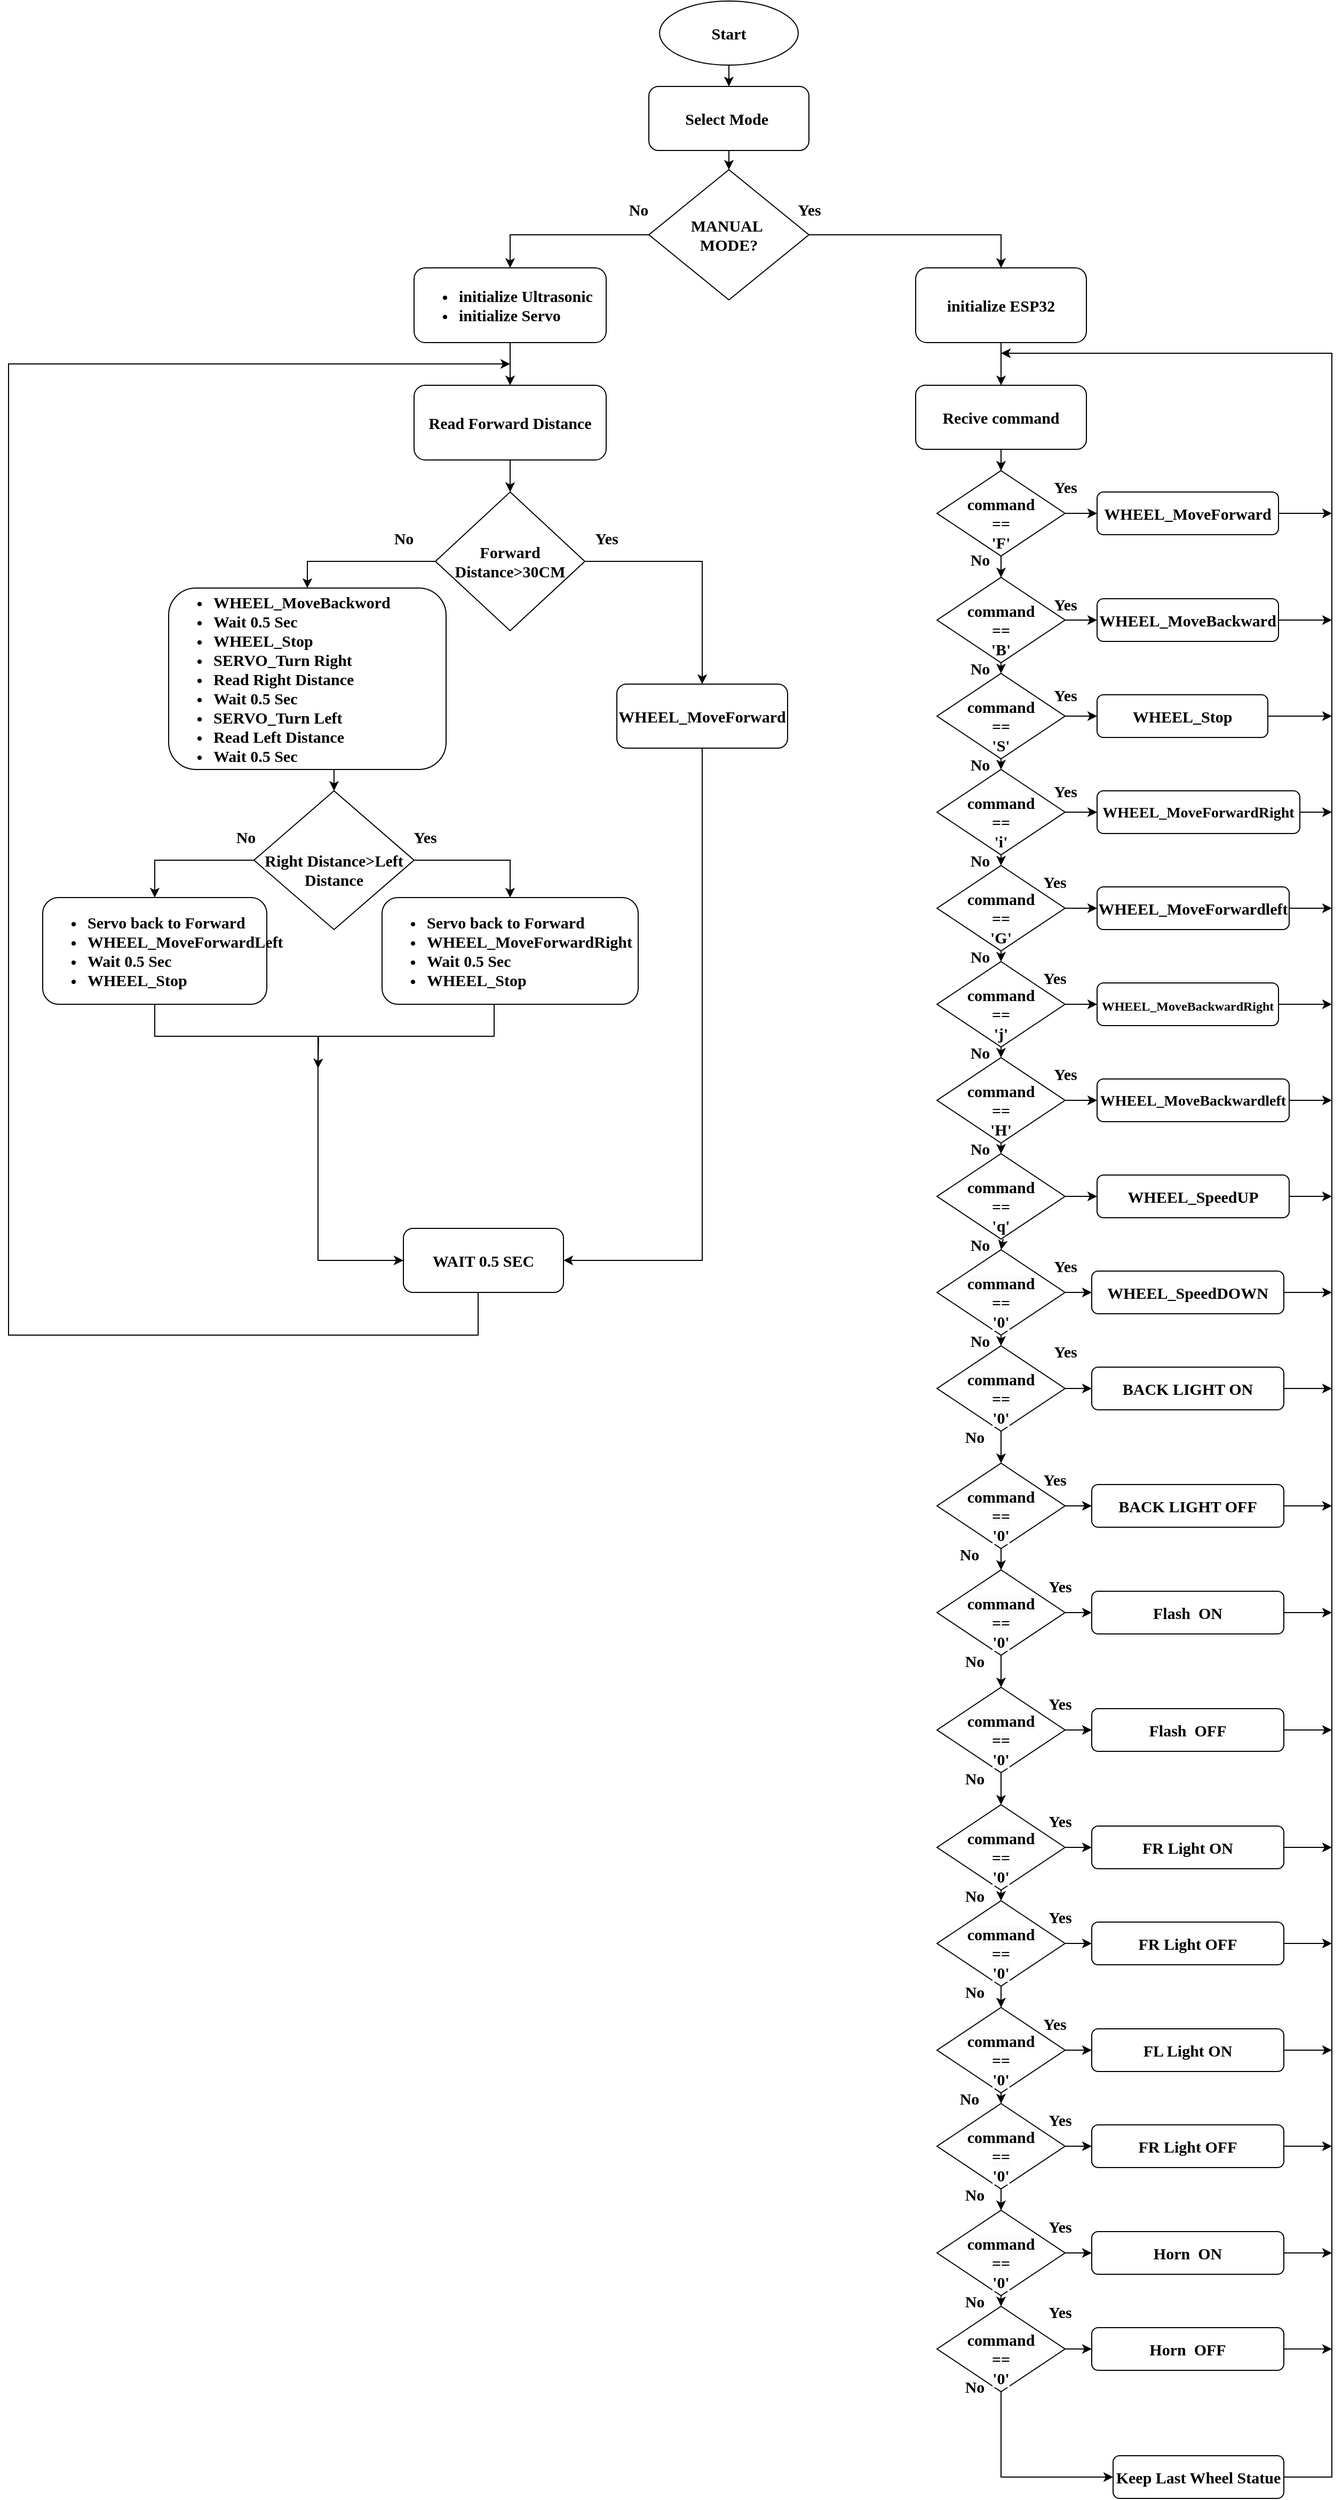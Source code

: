 <mxfile version="21.2.8" type="device">
  <diagram id="C5RBs43oDa-KdzZeNtuy" name="Page-1">
    <mxGraphModel dx="3402" dy="2529" grid="1" gridSize="10" guides="1" tooltips="1" connect="1" arrows="1" fold="1" page="1" pageScale="1" pageWidth="827" pageHeight="1169" math="0" shadow="0">
      <root>
        <mxCell id="WIyWlLk6GJQsqaUBKTNV-0" />
        <mxCell id="WIyWlLk6GJQsqaUBKTNV-1" parent="WIyWlLk6GJQsqaUBKTNV-0" />
        <mxCell id="zD_6RhIeCDicJwW1CbTD-2" style="edgeStyle=orthogonalEdgeStyle;rounded=0;orthogonalLoop=1;jettySize=auto;html=1;exitX=0.5;exitY=1;exitDx=0;exitDy=0;entryX=0.5;entryY=0;entryDx=0;entryDy=0;strokeWidth=1;fontStyle=1;fontSize=15;fontFamily=Times New Roman;" parent="WIyWlLk6GJQsqaUBKTNV-1" source="WIyWlLk6GJQsqaUBKTNV-3" target="03fbT5xsQfeBrdXa9sgE-0" edge="1">
          <mxGeometry relative="1" as="geometry" />
        </mxCell>
        <mxCell id="WIyWlLk6GJQsqaUBKTNV-3" value="Select Mode&amp;nbsp;" style="rounded=1;whiteSpace=wrap;html=1;fontSize=15;glass=0;strokeWidth=1;shadow=0;fontStyle=1;fontFamily=Times New Roman;" parent="WIyWlLk6GJQsqaUBKTNV-1" vertex="1">
          <mxGeometry x="320" y="30" width="150" height="60" as="geometry" />
        </mxCell>
        <mxCell id="03fbT5xsQfeBrdXa9sgE-65" style="edgeStyle=orthogonalEdgeStyle;rounded=0;orthogonalLoop=1;jettySize=auto;html=1;exitX=1;exitY=0.5;exitDx=0;exitDy=0;entryX=0.5;entryY=0;entryDx=0;entryDy=0;strokeWidth=1;fontStyle=1;fontSize=15;fontFamily=Times New Roman;" parent="WIyWlLk6GJQsqaUBKTNV-1" source="03fbT5xsQfeBrdXa9sgE-0" target="03fbT5xsQfeBrdXa9sgE-63" edge="1">
          <mxGeometry relative="1" as="geometry" />
        </mxCell>
        <mxCell id="03fbT5xsQfeBrdXa9sgE-68" style="edgeStyle=orthogonalEdgeStyle;rounded=0;orthogonalLoop=1;jettySize=auto;html=1;exitX=0;exitY=0.5;exitDx=0;exitDy=0;entryX=0.5;entryY=0;entryDx=0;entryDy=0;strokeWidth=1;fontStyle=1;fontSize=15;fontFamily=Times New Roman;" parent="WIyWlLk6GJQsqaUBKTNV-1" source="03fbT5xsQfeBrdXa9sgE-0" target="03fbT5xsQfeBrdXa9sgE-67" edge="1">
          <mxGeometry relative="1" as="geometry" />
        </mxCell>
        <mxCell id="03fbT5xsQfeBrdXa9sgE-0" value="MANUAL&amp;nbsp;&lt;br style=&quot;font-size: 15px;&quot;&gt;MODE?" style="rhombus;whiteSpace=wrap;html=1;strokeWidth=1;fontStyle=1;fontSize=15;fontFamily=Times New Roman;" parent="WIyWlLk6GJQsqaUBKTNV-1" vertex="1">
          <mxGeometry x="320" y="108" width="150" height="122" as="geometry" />
        </mxCell>
        <mxCell id="03fbT5xsQfeBrdXa9sgE-33" value="" style="edgeStyle=orthogonalEdgeStyle;rounded=0;orthogonalLoop=1;jettySize=auto;html=1;strokeWidth=1;fontStyle=1;fontSize=15;fontFamily=Times New Roman;" parent="WIyWlLk6GJQsqaUBKTNV-1" source="03fbT5xsQfeBrdXa9sgE-5" target="03fbT5xsQfeBrdXa9sgE-9" edge="1">
          <mxGeometry relative="1" as="geometry" />
        </mxCell>
        <mxCell id="03fbT5xsQfeBrdXa9sgE-3" value="Recive command" style="rounded=1;whiteSpace=wrap;html=1;strokeWidth=1;fontStyle=1;fontSize=15;fontFamily=Times New Roman;" parent="WIyWlLk6GJQsqaUBKTNV-1" vertex="1">
          <mxGeometry x="570" y="310" width="160" height="60" as="geometry" />
        </mxCell>
        <mxCell id="03fbT5xsQfeBrdXa9sgE-7" value="" style="edgeStyle=orthogonalEdgeStyle;rounded=0;orthogonalLoop=1;jettySize=auto;html=1;strokeWidth=1;fontStyle=1;fontSize=15;fontFamily=Times New Roman;" parent="WIyWlLk6GJQsqaUBKTNV-1" source="03fbT5xsQfeBrdXa9sgE-5" target="03fbT5xsQfeBrdXa9sgE-6" edge="1">
          <mxGeometry relative="1" as="geometry" />
        </mxCell>
        <mxCell id="03fbT5xsQfeBrdXa9sgE-108" style="edgeStyle=orthogonalEdgeStyle;rounded=0;orthogonalLoop=1;jettySize=auto;html=1;exitX=1;exitY=0.5;exitDx=0;exitDy=0;strokeWidth=1;fontStyle=1;fontSize=15;fontFamily=Times New Roman;" parent="WIyWlLk6GJQsqaUBKTNV-1" source="03fbT5xsQfeBrdXa9sgE-6" edge="1">
          <mxGeometry relative="1" as="geometry">
            <mxPoint x="960" y="430" as="targetPoint" />
          </mxGeometry>
        </mxCell>
        <mxCell id="03fbT5xsQfeBrdXa9sgE-6" value="WHEEL_MoveForward" style="rounded=1;whiteSpace=wrap;html=1;strokeWidth=1;fontStyle=1;fontSize=15;fontFamily=Times New Roman;" parent="WIyWlLk6GJQsqaUBKTNV-1" vertex="1">
          <mxGeometry x="740" y="410" width="170" height="40" as="geometry" />
        </mxCell>
        <mxCell id="03fbT5xsQfeBrdXa9sgE-8" value="" style="edgeStyle=orthogonalEdgeStyle;rounded=0;orthogonalLoop=1;jettySize=auto;html=1;strokeWidth=1;fontStyle=1;fontSize=15;fontFamily=Times New Roman;" parent="WIyWlLk6GJQsqaUBKTNV-1" source="03fbT5xsQfeBrdXa9sgE-9" target="03fbT5xsQfeBrdXa9sgE-10" edge="1">
          <mxGeometry relative="1" as="geometry" />
        </mxCell>
        <mxCell id="03fbT5xsQfeBrdXa9sgE-40" style="edgeStyle=orthogonalEdgeStyle;rounded=0;orthogonalLoop=1;jettySize=auto;html=1;exitX=0.5;exitY=1;exitDx=0;exitDy=0;entryX=0.5;entryY=0;entryDx=0;entryDy=0;strokeWidth=1;fontStyle=1;fontSize=15;fontFamily=Times New Roman;" parent="WIyWlLk6GJQsqaUBKTNV-1" source="03fbT5xsQfeBrdXa9sgE-9" target="03fbT5xsQfeBrdXa9sgE-12" edge="1">
          <mxGeometry relative="1" as="geometry" />
        </mxCell>
        <mxCell id="03fbT5xsQfeBrdXa9sgE-9" value="&lt;br style=&quot;font-size: 15px;&quot;&gt;command&lt;br style=&quot;border-color: var(--border-color); font-size: 15px;&quot;&gt;==&lt;br style=&quot;border-color: var(--border-color); font-size: 15px;&quot;&gt;&#39;B&#39;" style="rhombus;whiteSpace=wrap;html=1;strokeWidth=1;fontStyle=1;fontSize=15;fontFamily=Times New Roman;" parent="WIyWlLk6GJQsqaUBKTNV-1" vertex="1">
          <mxGeometry x="590" y="490" width="120" height="80" as="geometry" />
        </mxCell>
        <mxCell id="03fbT5xsQfeBrdXa9sgE-110" style="edgeStyle=orthogonalEdgeStyle;rounded=0;orthogonalLoop=1;jettySize=auto;html=1;strokeWidth=1;fontStyle=1;fontSize=15;fontFamily=Times New Roman;" parent="WIyWlLk6GJQsqaUBKTNV-1" source="03fbT5xsQfeBrdXa9sgE-10" edge="1">
          <mxGeometry relative="1" as="geometry">
            <mxPoint x="960" y="530" as="targetPoint" />
          </mxGeometry>
        </mxCell>
        <mxCell id="03fbT5xsQfeBrdXa9sgE-10" value="WHEEL_MoveBackward" style="rounded=1;whiteSpace=wrap;html=1;strokeWidth=1;fontStyle=1;fontSize=15;fontFamily=Times New Roman;" parent="WIyWlLk6GJQsqaUBKTNV-1" vertex="1">
          <mxGeometry x="740" y="510" width="170" height="40" as="geometry" />
        </mxCell>
        <mxCell id="03fbT5xsQfeBrdXa9sgE-11" value="" style="edgeStyle=orthogonalEdgeStyle;rounded=0;orthogonalLoop=1;jettySize=auto;html=1;strokeWidth=1;fontStyle=1;fontSize=15;fontFamily=Times New Roman;" parent="WIyWlLk6GJQsqaUBKTNV-1" source="03fbT5xsQfeBrdXa9sgE-12" target="03fbT5xsQfeBrdXa9sgE-13" edge="1">
          <mxGeometry relative="1" as="geometry" />
        </mxCell>
        <mxCell id="03fbT5xsQfeBrdXa9sgE-41" style="edgeStyle=orthogonalEdgeStyle;rounded=0;orthogonalLoop=1;jettySize=auto;html=1;exitX=0.5;exitY=1;exitDx=0;exitDy=0;entryX=0.5;entryY=0;entryDx=0;entryDy=0;strokeWidth=1;fontStyle=1;fontSize=15;fontFamily=Times New Roman;" parent="WIyWlLk6GJQsqaUBKTNV-1" source="03fbT5xsQfeBrdXa9sgE-12" target="03fbT5xsQfeBrdXa9sgE-15" edge="1">
          <mxGeometry relative="1" as="geometry" />
        </mxCell>
        <mxCell id="03fbT5xsQfeBrdXa9sgE-12" value="&lt;br style=&quot;border-color: var(--border-color); font-size: 15px;&quot;&gt;command&lt;br style=&quot;border-color: var(--border-color); font-size: 15px;&quot;&gt;==&lt;br style=&quot;border-color: var(--border-color); font-size: 15px;&quot;&gt;&#39;S&#39;" style="rhombus;whiteSpace=wrap;html=1;strokeWidth=1;fontStyle=1;fontSize=15;fontFamily=Times New Roman;" parent="WIyWlLk6GJQsqaUBKTNV-1" vertex="1">
          <mxGeometry x="590" y="580" width="120" height="80" as="geometry" />
        </mxCell>
        <mxCell id="03fbT5xsQfeBrdXa9sgE-111" style="edgeStyle=orthogonalEdgeStyle;rounded=0;orthogonalLoop=1;jettySize=auto;html=1;strokeWidth=1;fontStyle=1;fontSize=15;fontFamily=Times New Roman;" parent="WIyWlLk6GJQsqaUBKTNV-1" source="03fbT5xsQfeBrdXa9sgE-13" edge="1">
          <mxGeometry relative="1" as="geometry">
            <mxPoint x="960" y="620" as="targetPoint" />
          </mxGeometry>
        </mxCell>
        <mxCell id="03fbT5xsQfeBrdXa9sgE-13" value="WHEEL_Stop" style="rounded=1;whiteSpace=wrap;html=1;strokeWidth=1;fontStyle=1;fontSize=15;fontFamily=Times New Roman;" parent="WIyWlLk6GJQsqaUBKTNV-1" vertex="1">
          <mxGeometry x="740" y="600" width="160" height="40" as="geometry" />
        </mxCell>
        <mxCell id="03fbT5xsQfeBrdXa9sgE-14" value="" style="edgeStyle=orthogonalEdgeStyle;rounded=0;orthogonalLoop=1;jettySize=auto;html=1;strokeWidth=1;fontStyle=1;fontSize=15;fontFamily=Times New Roman;" parent="WIyWlLk6GJQsqaUBKTNV-1" source="03fbT5xsQfeBrdXa9sgE-15" target="03fbT5xsQfeBrdXa9sgE-16" edge="1">
          <mxGeometry relative="1" as="geometry" />
        </mxCell>
        <mxCell id="03fbT5xsQfeBrdXa9sgE-42" style="edgeStyle=orthogonalEdgeStyle;rounded=0;orthogonalLoop=1;jettySize=auto;html=1;exitX=0.5;exitY=1;exitDx=0;exitDy=0;entryX=0.5;entryY=0;entryDx=0;entryDy=0;strokeWidth=1;fontStyle=1;fontSize=15;fontFamily=Times New Roman;" parent="WIyWlLk6GJQsqaUBKTNV-1" source="03fbT5xsQfeBrdXa9sgE-15" target="03fbT5xsQfeBrdXa9sgE-18" edge="1">
          <mxGeometry relative="1" as="geometry" />
        </mxCell>
        <mxCell id="03fbT5xsQfeBrdXa9sgE-15" value="&lt;br style=&quot;border-color: var(--border-color); font-size: 15px;&quot;&gt;command&lt;br style=&quot;border-color: var(--border-color); font-size: 15px;&quot;&gt;==&lt;br style=&quot;border-color: var(--border-color); font-size: 15px;&quot;&gt;&#39;i&#39;" style="rhombus;whiteSpace=wrap;html=1;strokeWidth=1;fontStyle=1;fontSize=15;fontFamily=Times New Roman;" parent="WIyWlLk6GJQsqaUBKTNV-1" vertex="1">
          <mxGeometry x="590" y="670" width="120" height="80" as="geometry" />
        </mxCell>
        <mxCell id="fIyIczDSa1JaXJbyHZ_y-1" style="edgeStyle=orthogonalEdgeStyle;rounded=0;orthogonalLoop=1;jettySize=auto;html=1;exitX=1;exitY=0.5;exitDx=0;exitDy=0;" parent="WIyWlLk6GJQsqaUBKTNV-1" source="03fbT5xsQfeBrdXa9sgE-16" edge="1">
          <mxGeometry relative="1" as="geometry">
            <mxPoint x="960" y="710" as="targetPoint" />
          </mxGeometry>
        </mxCell>
        <mxCell id="03fbT5xsQfeBrdXa9sgE-16" value="&lt;font style=&quot;font-size: 14px;&quot;&gt;WHEEL_MoveForwardRight&lt;/font&gt;" style="rounded=1;whiteSpace=wrap;html=1;strokeWidth=1;fontStyle=1;fontSize=15;fontFamily=Times New Roman;" parent="WIyWlLk6GJQsqaUBKTNV-1" vertex="1">
          <mxGeometry x="740" y="690" width="190" height="40" as="geometry" />
        </mxCell>
        <mxCell id="03fbT5xsQfeBrdXa9sgE-17" value="" style="edgeStyle=orthogonalEdgeStyle;rounded=0;orthogonalLoop=1;jettySize=auto;html=1;strokeWidth=1;fontStyle=1;fontSize=15;fontFamily=Times New Roman;" parent="WIyWlLk6GJQsqaUBKTNV-1" source="03fbT5xsQfeBrdXa9sgE-18" target="03fbT5xsQfeBrdXa9sgE-19" edge="1">
          <mxGeometry relative="1" as="geometry" />
        </mxCell>
        <mxCell id="03fbT5xsQfeBrdXa9sgE-43" style="edgeStyle=orthogonalEdgeStyle;rounded=0;orthogonalLoop=1;jettySize=auto;html=1;exitX=0.5;exitY=1;exitDx=0;exitDy=0;entryX=0.5;entryY=0;entryDx=0;entryDy=0;strokeWidth=1;fontStyle=1;fontSize=15;fontFamily=Times New Roman;" parent="WIyWlLk6GJQsqaUBKTNV-1" source="03fbT5xsQfeBrdXa9sgE-18" target="03fbT5xsQfeBrdXa9sgE-21" edge="1">
          <mxGeometry relative="1" as="geometry" />
        </mxCell>
        <mxCell id="03fbT5xsQfeBrdXa9sgE-18" value="&lt;br style=&quot;border-color: var(--border-color); font-size: 15px;&quot;&gt;command&lt;br style=&quot;border-color: var(--border-color); font-size: 15px;&quot;&gt;==&lt;br style=&quot;border-color: var(--border-color); font-size: 15px;&quot;&gt;&#39;G&#39;" style="rhombus;whiteSpace=wrap;html=1;strokeWidth=1;fontStyle=1;fontSize=15;fontFamily=Times New Roman;" parent="WIyWlLk6GJQsqaUBKTNV-1" vertex="1">
          <mxGeometry x="590" y="760" width="120" height="80" as="geometry" />
        </mxCell>
        <mxCell id="03fbT5xsQfeBrdXa9sgE-113" style="edgeStyle=orthogonalEdgeStyle;rounded=0;orthogonalLoop=1;jettySize=auto;html=1;strokeWidth=1;fontStyle=1;fontSize=15;fontFamily=Times New Roman;" parent="WIyWlLk6GJQsqaUBKTNV-1" source="03fbT5xsQfeBrdXa9sgE-19" edge="1">
          <mxGeometry relative="1" as="geometry">
            <mxPoint x="960" y="800" as="targetPoint" />
          </mxGeometry>
        </mxCell>
        <mxCell id="03fbT5xsQfeBrdXa9sgE-19" value="WHEEL_MoveForwardleft" style="rounded=1;whiteSpace=wrap;html=1;strokeWidth=1;fontStyle=1;fontSize=15;fontFamily=Times New Roman;" parent="WIyWlLk6GJQsqaUBKTNV-1" vertex="1">
          <mxGeometry x="740" y="780" width="180" height="40" as="geometry" />
        </mxCell>
        <mxCell id="03fbT5xsQfeBrdXa9sgE-20" value="" style="edgeStyle=orthogonalEdgeStyle;rounded=0;orthogonalLoop=1;jettySize=auto;html=1;strokeWidth=1;fontStyle=1;fontSize=15;fontFamily=Times New Roman;" parent="WIyWlLk6GJQsqaUBKTNV-1" source="03fbT5xsQfeBrdXa9sgE-21" target="03fbT5xsQfeBrdXa9sgE-22" edge="1">
          <mxGeometry relative="1" as="geometry" />
        </mxCell>
        <mxCell id="03fbT5xsQfeBrdXa9sgE-44" style="edgeStyle=orthogonalEdgeStyle;rounded=0;orthogonalLoop=1;jettySize=auto;html=1;exitX=0.5;exitY=1;exitDx=0;exitDy=0;entryX=0.5;entryY=0;entryDx=0;entryDy=0;strokeWidth=1;fontStyle=1;fontSize=15;fontFamily=Times New Roman;" parent="WIyWlLk6GJQsqaUBKTNV-1" source="03fbT5xsQfeBrdXa9sgE-21" target="03fbT5xsQfeBrdXa9sgE-24" edge="1">
          <mxGeometry relative="1" as="geometry" />
        </mxCell>
        <mxCell id="03fbT5xsQfeBrdXa9sgE-21" value="&lt;br style=&quot;border-color: var(--border-color); font-size: 15px;&quot;&gt;command&lt;br style=&quot;border-color: var(--border-color); font-size: 15px;&quot;&gt;==&lt;br style=&quot;border-color: var(--border-color); font-size: 15px;&quot;&gt;&#39;j&#39;" style="rhombus;whiteSpace=wrap;html=1;strokeWidth=1;fontStyle=1;fontSize=15;fontFamily=Times New Roman;" parent="WIyWlLk6GJQsqaUBKTNV-1" vertex="1">
          <mxGeometry x="590" y="850" width="120" height="80" as="geometry" />
        </mxCell>
        <mxCell id="03fbT5xsQfeBrdXa9sgE-114" style="edgeStyle=orthogonalEdgeStyle;rounded=0;orthogonalLoop=1;jettySize=auto;html=1;strokeWidth=1;fontStyle=1;fontSize=15;fontFamily=Times New Roman;" parent="WIyWlLk6GJQsqaUBKTNV-1" source="03fbT5xsQfeBrdXa9sgE-22" edge="1">
          <mxGeometry relative="1" as="geometry">
            <mxPoint x="960" y="890" as="targetPoint" />
          </mxGeometry>
        </mxCell>
        <mxCell id="03fbT5xsQfeBrdXa9sgE-22" value="&lt;font style=&quot;font-size: 12px;&quot;&gt;WHEEL_MoveBackwardRight&lt;/font&gt;" style="rounded=1;whiteSpace=wrap;html=1;strokeWidth=1;fontStyle=1;fontSize=15;fontFamily=Times New Roman;" parent="WIyWlLk6GJQsqaUBKTNV-1" vertex="1">
          <mxGeometry x="740" y="870" width="170" height="40" as="geometry" />
        </mxCell>
        <mxCell id="03fbT5xsQfeBrdXa9sgE-23" value="" style="edgeStyle=orthogonalEdgeStyle;rounded=0;orthogonalLoop=1;jettySize=auto;html=1;strokeWidth=1;fontStyle=1;fontSize=15;fontFamily=Times New Roman;" parent="WIyWlLk6GJQsqaUBKTNV-1" source="03fbT5xsQfeBrdXa9sgE-24" target="03fbT5xsQfeBrdXa9sgE-25" edge="1">
          <mxGeometry relative="1" as="geometry" />
        </mxCell>
        <mxCell id="03fbT5xsQfeBrdXa9sgE-45" style="edgeStyle=orthogonalEdgeStyle;rounded=0;orthogonalLoop=1;jettySize=auto;html=1;exitX=0.5;exitY=1;exitDx=0;exitDy=0;entryX=0.5;entryY=0;entryDx=0;entryDy=0;strokeWidth=1;fontStyle=1;fontSize=15;fontFamily=Times New Roman;" parent="WIyWlLk6GJQsqaUBKTNV-1" source="03fbT5xsQfeBrdXa9sgE-24" edge="1">
          <mxGeometry relative="1" as="geometry">
            <mxPoint x="650" y="1030" as="targetPoint" />
          </mxGeometry>
        </mxCell>
        <mxCell id="03fbT5xsQfeBrdXa9sgE-24" value="&lt;br style=&quot;border-color: var(--border-color); font-size: 15px;&quot;&gt;command&lt;br style=&quot;border-color: var(--border-color); font-size: 15px;&quot;&gt;==&lt;br style=&quot;border-color: var(--border-color); font-size: 15px;&quot;&gt;&#39;H&#39;" style="rhombus;whiteSpace=wrap;html=1;strokeWidth=1;fontStyle=1;fontSize=15;fontFamily=Times New Roman;" parent="WIyWlLk6GJQsqaUBKTNV-1" vertex="1">
          <mxGeometry x="590" y="940" width="120" height="80" as="geometry" />
        </mxCell>
        <mxCell id="03fbT5xsQfeBrdXa9sgE-115" style="edgeStyle=orthogonalEdgeStyle;rounded=0;orthogonalLoop=1;jettySize=auto;html=1;strokeWidth=1;fontStyle=1;fontSize=15;fontFamily=Times New Roman;" parent="WIyWlLk6GJQsqaUBKTNV-1" source="03fbT5xsQfeBrdXa9sgE-25" edge="1">
          <mxGeometry relative="1" as="geometry">
            <mxPoint x="960" y="980" as="targetPoint" />
          </mxGeometry>
        </mxCell>
        <mxCell id="03fbT5xsQfeBrdXa9sgE-25" value="&lt;font style=&quot;font-size: 14px;&quot;&gt;WHEEL_MoveBackwardleft&lt;/font&gt;" style="rounded=1;whiteSpace=wrap;html=1;strokeWidth=1;fontStyle=1;fontSize=15;fontFamily=Times New Roman;" parent="WIyWlLk6GJQsqaUBKTNV-1" vertex="1">
          <mxGeometry x="740" y="960" width="180" height="40" as="geometry" />
        </mxCell>
        <mxCell id="03fbT5xsQfeBrdXa9sgE-29" value="" style="edgeStyle=orthogonalEdgeStyle;rounded=0;orthogonalLoop=1;jettySize=auto;html=1;strokeWidth=1;fontStyle=1;fontSize=15;fontFamily=Times New Roman;" parent="WIyWlLk6GJQsqaUBKTNV-1" source="03fbT5xsQfeBrdXa9sgE-30" target="03fbT5xsQfeBrdXa9sgE-31" edge="1">
          <mxGeometry relative="1" as="geometry" />
        </mxCell>
        <mxCell id="03fbT5xsQfeBrdXa9sgE-30" value="&lt;br style=&quot;border-color: var(--border-color); font-size: 15px;&quot;&gt;command&lt;br style=&quot;border-color: var(--border-color); font-size: 15px;&quot;&gt;==&lt;br style=&quot;border-color: var(--border-color); font-size: 15px;&quot;&gt;&#39;q&#39;" style="rhombus;whiteSpace=wrap;html=1;strokeWidth=1;fontStyle=1;fontSize=15;fontFamily=Times New Roman;" parent="WIyWlLk6GJQsqaUBKTNV-1" vertex="1">
          <mxGeometry x="590" y="1030" width="120" height="80" as="geometry" />
        </mxCell>
        <mxCell id="VFt3w8168a6jqC0n0HN6-68" style="edgeStyle=orthogonalEdgeStyle;rounded=0;orthogonalLoop=1;jettySize=auto;html=1;" edge="1" parent="WIyWlLk6GJQsqaUBKTNV-1" source="03fbT5xsQfeBrdXa9sgE-31">
          <mxGeometry relative="1" as="geometry">
            <mxPoint x="960" y="1070" as="targetPoint" />
          </mxGeometry>
        </mxCell>
        <mxCell id="03fbT5xsQfeBrdXa9sgE-31" value="WHEEL_SpeedUP" style="rounded=1;whiteSpace=wrap;html=1;strokeWidth=1;fontStyle=1;fontSize=15;fontFamily=Times New Roman;" parent="WIyWlLk6GJQsqaUBKTNV-1" vertex="1">
          <mxGeometry x="740" y="1050" width="180" height="40" as="geometry" />
        </mxCell>
        <mxCell id="VFt3w8168a6jqC0n0HN6-69" style="edgeStyle=orthogonalEdgeStyle;rounded=0;orthogonalLoop=1;jettySize=auto;html=1;" edge="1" parent="WIyWlLk6GJQsqaUBKTNV-1" source="03fbT5xsQfeBrdXa9sgE-32">
          <mxGeometry relative="1" as="geometry">
            <mxPoint x="960" y="1160" as="targetPoint" />
          </mxGeometry>
        </mxCell>
        <mxCell id="03fbT5xsQfeBrdXa9sgE-32" value="WHEEL_SpeedDOWN" style="rounded=1;whiteSpace=wrap;html=1;strokeWidth=1;fontStyle=1;fontSize=15;fontFamily=Times New Roman;" parent="WIyWlLk6GJQsqaUBKTNV-1" vertex="1">
          <mxGeometry x="735" y="1140" width="180" height="40" as="geometry" />
        </mxCell>
        <mxCell id="03fbT5xsQfeBrdXa9sgE-64" style="edgeStyle=orthogonalEdgeStyle;rounded=0;orthogonalLoop=1;jettySize=auto;html=1;exitX=0.5;exitY=1;exitDx=0;exitDy=0;entryX=0.5;entryY=0;entryDx=0;entryDy=0;strokeWidth=1;fontStyle=1;fontSize=15;fontFamily=Times New Roman;" parent="WIyWlLk6GJQsqaUBKTNV-1" source="03fbT5xsQfeBrdXa9sgE-63" target="03fbT5xsQfeBrdXa9sgE-3" edge="1">
          <mxGeometry relative="1" as="geometry" />
        </mxCell>
        <mxCell id="03fbT5xsQfeBrdXa9sgE-63" value="initialize ESP32" style="rounded=1;whiteSpace=wrap;html=1;strokeWidth=1;fontStyle=1;fontSize=15;fontFamily=Times New Roman;" parent="WIyWlLk6GJQsqaUBKTNV-1" vertex="1">
          <mxGeometry x="570" y="200" width="160" height="70" as="geometry" />
        </mxCell>
        <mxCell id="03fbT5xsQfeBrdXa9sgE-70" style="edgeStyle=orthogonalEdgeStyle;rounded=0;orthogonalLoop=1;jettySize=auto;html=1;exitX=0.5;exitY=1;exitDx=0;exitDy=0;entryX=0.5;entryY=0;entryDx=0;entryDy=0;strokeWidth=1;fontStyle=1;fontSize=15;fontFamily=Times New Roman;" parent="WIyWlLk6GJQsqaUBKTNV-1" source="03fbT5xsQfeBrdXa9sgE-67" target="03fbT5xsQfeBrdXa9sgE-69" edge="1">
          <mxGeometry relative="1" as="geometry" />
        </mxCell>
        <mxCell id="03fbT5xsQfeBrdXa9sgE-67" value="&lt;ul style=&quot;font-size: 15px;&quot;&gt;&lt;li style=&quot;font-size: 15px;&quot;&gt;initialize Ultrasonic&lt;/li&gt;&lt;li style=&quot;font-size: 15px;&quot;&gt;initialize Servo&lt;/li&gt;&lt;/ul&gt;" style="rounded=1;whiteSpace=wrap;html=1;strokeWidth=1;fontStyle=1;fontSize=15;fontFamily=Times New Roman;align=left;" parent="WIyWlLk6GJQsqaUBKTNV-1" vertex="1">
          <mxGeometry x="100" y="200" width="180" height="70" as="geometry" />
        </mxCell>
        <mxCell id="03fbT5xsQfeBrdXa9sgE-76" style="edgeStyle=orthogonalEdgeStyle;rounded=0;orthogonalLoop=1;jettySize=auto;html=1;exitX=0.5;exitY=1;exitDx=0;exitDy=0;strokeWidth=1;fontStyle=1;fontSize=15;fontFamily=Times New Roman;" parent="WIyWlLk6GJQsqaUBKTNV-1" source="03fbT5xsQfeBrdXa9sgE-69" target="03fbT5xsQfeBrdXa9sgE-71" edge="1">
          <mxGeometry relative="1" as="geometry" />
        </mxCell>
        <mxCell id="03fbT5xsQfeBrdXa9sgE-69" value="Read Forward Distance" style="rounded=1;whiteSpace=wrap;html=1;strokeWidth=1;fontStyle=1;fontSize=15;fontFamily=Times New Roman;" parent="WIyWlLk6GJQsqaUBKTNV-1" vertex="1">
          <mxGeometry x="100" y="310" width="180" height="70" as="geometry" />
        </mxCell>
        <mxCell id="03fbT5xsQfeBrdXa9sgE-73" style="edgeStyle=orthogonalEdgeStyle;rounded=0;orthogonalLoop=1;jettySize=auto;html=1;exitX=1;exitY=0.5;exitDx=0;exitDy=0;entryX=0.5;entryY=0;entryDx=0;entryDy=0;strokeWidth=1;fontStyle=1;fontSize=15;fontFamily=Times New Roman;" parent="WIyWlLk6GJQsqaUBKTNV-1" source="03fbT5xsQfeBrdXa9sgE-71" target="03fbT5xsQfeBrdXa9sgE-72" edge="1">
          <mxGeometry relative="1" as="geometry" />
        </mxCell>
        <mxCell id="03fbT5xsQfeBrdXa9sgE-85" style="edgeStyle=orthogonalEdgeStyle;rounded=0;orthogonalLoop=1;jettySize=auto;html=1;exitX=0;exitY=0.5;exitDx=0;exitDy=0;entryX=0.5;entryY=0;entryDx=0;entryDy=0;strokeWidth=1;fontStyle=1;fontSize=15;fontFamily=Times New Roman;" parent="WIyWlLk6GJQsqaUBKTNV-1" source="03fbT5xsQfeBrdXa9sgE-71" target="03fbT5xsQfeBrdXa9sgE-81" edge="1">
          <mxGeometry relative="1" as="geometry" />
        </mxCell>
        <mxCell id="03fbT5xsQfeBrdXa9sgE-71" value="Forward Distance&amp;gt;30CM" style="rhombus;whiteSpace=wrap;html=1;strokeWidth=1;fontStyle=1;fontSize=15;fontFamily=Times New Roman;" parent="WIyWlLk6GJQsqaUBKTNV-1" vertex="1">
          <mxGeometry x="120" y="410" width="140" height="130" as="geometry" />
        </mxCell>
        <mxCell id="03fbT5xsQfeBrdXa9sgE-93" style="edgeStyle=orthogonalEdgeStyle;rounded=0;orthogonalLoop=1;jettySize=auto;html=1;exitX=0.5;exitY=1;exitDx=0;exitDy=0;entryX=1;entryY=0.5;entryDx=0;entryDy=0;strokeWidth=1;fontStyle=1;fontSize=15;fontFamily=Times New Roman;" parent="WIyWlLk6GJQsqaUBKTNV-1" source="03fbT5xsQfeBrdXa9sgE-72" target="03fbT5xsQfeBrdXa9sgE-74" edge="1">
          <mxGeometry relative="1" as="geometry" />
        </mxCell>
        <mxCell id="03fbT5xsQfeBrdXa9sgE-72" value="WHEEL_MoveForward" style="rounded=1;whiteSpace=wrap;html=1;strokeWidth=1;fontStyle=1;fontSize=15;fontFamily=Times New Roman;" parent="WIyWlLk6GJQsqaUBKTNV-1" vertex="1">
          <mxGeometry x="290" y="590" width="160" height="60" as="geometry" />
        </mxCell>
        <mxCell id="03fbT5xsQfeBrdXa9sgE-94" style="edgeStyle=orthogonalEdgeStyle;rounded=0;orthogonalLoop=1;jettySize=auto;html=1;exitX=0.5;exitY=1;exitDx=0;exitDy=0;strokeWidth=1;fontStyle=1;fontSize=15;fontFamily=Times New Roman;" parent="WIyWlLk6GJQsqaUBKTNV-1" source="03fbT5xsQfeBrdXa9sgE-74" edge="1">
          <mxGeometry relative="1" as="geometry">
            <mxPoint x="190" y="290" as="targetPoint" />
            <Array as="points">
              <mxPoint x="160" y="1160" />
              <mxPoint x="160" y="1200" />
              <mxPoint x="-280" y="1200" />
              <mxPoint x="-280" y="290" />
            </Array>
          </mxGeometry>
        </mxCell>
        <mxCell id="03fbT5xsQfeBrdXa9sgE-74" value="WAIT 0.5 SEC" style="rounded=1;whiteSpace=wrap;html=1;strokeWidth=1;fontStyle=1;fontSize=15;fontFamily=Times New Roman;" parent="WIyWlLk6GJQsqaUBKTNV-1" vertex="1">
          <mxGeometry x="90" y="1100" width="150" height="60" as="geometry" />
        </mxCell>
        <mxCell id="03fbT5xsQfeBrdXa9sgE-86" style="edgeStyle=orthogonalEdgeStyle;rounded=0;orthogonalLoop=1;jettySize=auto;html=1;exitX=0.5;exitY=1;exitDx=0;exitDy=0;entryX=0.5;entryY=0;entryDx=0;entryDy=0;strokeWidth=1;fontStyle=1;fontSize=15;fontFamily=Times New Roman;" parent="WIyWlLk6GJQsqaUBKTNV-1" source="03fbT5xsQfeBrdXa9sgE-81" target="03fbT5xsQfeBrdXa9sgE-82" edge="1">
          <mxGeometry relative="1" as="geometry" />
        </mxCell>
        <mxCell id="03fbT5xsQfeBrdXa9sgE-81" value="&lt;ul style=&quot;font-size: 15px;&quot;&gt;&lt;li style=&quot;font-size: 15px;&quot;&gt;WHEEL_MoveBackword&lt;/li&gt;&lt;li style=&quot;font-size: 15px;&quot;&gt;Wait 0.5 Sec&lt;/li&gt;&lt;li style=&quot;font-size: 15px;&quot;&gt;WHEEL_Stop&lt;/li&gt;&lt;li style=&quot;font-size: 15px;&quot;&gt;SERVO_Turn Right&lt;/li&gt;&lt;li style=&quot;font-size: 15px;&quot;&gt;Read Right Distance&lt;/li&gt;&lt;li style=&quot;font-size: 15px;&quot;&gt;Wait 0.5 Sec&lt;/li&gt;&lt;li style=&quot;font-size: 15px;&quot;&gt;SERVO_Turn Left&lt;/li&gt;&lt;li style=&quot;font-size: 15px;&quot;&gt;Read Left Distance&lt;/li&gt;&lt;li style=&quot;font-size: 15px;&quot;&gt;Wait 0.5 Sec&lt;/li&gt;&lt;/ul&gt;" style="rounded=1;whiteSpace=wrap;html=1;strokeWidth=1;fontStyle=1;fontSize=15;fontFamily=Times New Roman;align=left;" parent="WIyWlLk6GJQsqaUBKTNV-1" vertex="1">
          <mxGeometry x="-130" y="500" width="260" height="170" as="geometry" />
        </mxCell>
        <mxCell id="03fbT5xsQfeBrdXa9sgE-87" style="edgeStyle=orthogonalEdgeStyle;rounded=0;orthogonalLoop=1;jettySize=auto;html=1;exitX=1;exitY=0.5;exitDx=0;exitDy=0;entryX=0.5;entryY=0;entryDx=0;entryDy=0;strokeWidth=1;fontStyle=1;fontSize=15;fontFamily=Times New Roman;" parent="WIyWlLk6GJQsqaUBKTNV-1" source="03fbT5xsQfeBrdXa9sgE-82" target="03fbT5xsQfeBrdXa9sgE-83" edge="1">
          <mxGeometry relative="1" as="geometry" />
        </mxCell>
        <mxCell id="03fbT5xsQfeBrdXa9sgE-88" style="edgeStyle=orthogonalEdgeStyle;rounded=0;orthogonalLoop=1;jettySize=auto;html=1;exitX=0;exitY=0.5;exitDx=0;exitDy=0;entryX=0.5;entryY=0;entryDx=0;entryDy=0;strokeWidth=1;fontStyle=1;fontSize=15;fontFamily=Times New Roman;" parent="WIyWlLk6GJQsqaUBKTNV-1" source="03fbT5xsQfeBrdXa9sgE-82" target="03fbT5xsQfeBrdXa9sgE-84" edge="1">
          <mxGeometry relative="1" as="geometry" />
        </mxCell>
        <mxCell id="03fbT5xsQfeBrdXa9sgE-82" value="&lt;br style=&quot;font-size: 15px;&quot;&gt;&lt;span style=&quot;color: rgb(0, 0, 0); font-size: 15px; font-style: normal; font-variant-ligatures: normal; font-variant-caps: normal; letter-spacing: normal; orphans: 2; text-align: center; text-indent: 0px; text-transform: none; widows: 2; word-spacing: 0px; -webkit-text-stroke-width: 0px; background-color: rgb(251, 251, 251); text-decoration-thickness: initial; text-decoration-style: initial; text-decoration-color: initial; float: none; display: inline !important;&quot;&gt;Right Distance&amp;gt;&lt;/span&gt;Left Distance&lt;br style=&quot;font-size: 15px;&quot;&gt;" style="rhombus;whiteSpace=wrap;html=1;strokeWidth=1;fontStyle=1;fontSize=15;fontFamily=Times New Roman;" parent="WIyWlLk6GJQsqaUBKTNV-1" vertex="1">
          <mxGeometry x="-50" y="690" width="150" height="130" as="geometry" />
        </mxCell>
        <mxCell id="03fbT5xsQfeBrdXa9sgE-90" style="edgeStyle=orthogonalEdgeStyle;rounded=0;orthogonalLoop=1;jettySize=auto;html=1;strokeWidth=1;fontStyle=1;fontSize=15;fontFamily=Times New Roman;" parent="WIyWlLk6GJQsqaUBKTNV-1" source="03fbT5xsQfeBrdXa9sgE-83" edge="1">
          <mxGeometry relative="1" as="geometry">
            <Array as="points">
              <mxPoint x="175" y="920" />
              <mxPoint x="10" y="920" />
              <mxPoint x="10" y="1130" />
            </Array>
            <mxPoint x="90" y="1130" as="targetPoint" />
          </mxGeometry>
        </mxCell>
        <mxCell id="03fbT5xsQfeBrdXa9sgE-83" value="&lt;ul style=&quot;font-size: 15px;&quot;&gt;&lt;li style=&quot;font-size: 15px;&quot;&gt;Servo back to Forward&lt;/li&gt;&lt;li style=&quot;font-size: 15px;&quot;&gt;WHEEL_MoveForwardRight&lt;/li&gt;&lt;li style=&quot;font-size: 15px;&quot;&gt;Wait 0.5 Sec&lt;/li&gt;&lt;li style=&quot;font-size: 15px;&quot;&gt;WHEEL_Stop&lt;/li&gt;&lt;/ul&gt;" style="rounded=1;whiteSpace=wrap;html=1;strokeWidth=1;fontStyle=1;fontSize=15;fontFamily=Times New Roman;align=left;" parent="WIyWlLk6GJQsqaUBKTNV-1" vertex="1">
          <mxGeometry x="70" y="790" width="240" height="100" as="geometry" />
        </mxCell>
        <mxCell id="fIyIczDSa1JaXJbyHZ_y-3" style="edgeStyle=orthogonalEdgeStyle;rounded=0;orthogonalLoop=1;jettySize=auto;html=1;exitX=0.5;exitY=1;exitDx=0;exitDy=0;" parent="WIyWlLk6GJQsqaUBKTNV-1" source="03fbT5xsQfeBrdXa9sgE-84" edge="1">
          <mxGeometry relative="1" as="geometry">
            <mxPoint x="10" y="950" as="targetPoint" />
          </mxGeometry>
        </mxCell>
        <mxCell id="03fbT5xsQfeBrdXa9sgE-84" value="&lt;ul style=&quot;font-size: 15px;&quot;&gt;&lt;li style=&quot;font-size: 15px;&quot;&gt;Servo back to Forward&lt;/li&gt;&lt;li style=&quot;font-size: 15px;&quot;&gt;WHEEL_MoveForwardLeft&lt;/li&gt;&lt;li style=&quot;font-size: 15px;&quot;&gt;Wait 0.5 Sec&lt;/li&gt;&lt;li style=&quot;font-size: 15px;&quot;&gt;WHEEL_Stop&lt;/li&gt;&lt;/ul&gt;" style="rounded=1;whiteSpace=wrap;html=1;strokeWidth=1;fontStyle=1;fontSize=15;fontFamily=Times New Roman;align=left;" parent="WIyWlLk6GJQsqaUBKTNV-1" vertex="1">
          <mxGeometry x="-248" y="790" width="210" height="100" as="geometry" />
        </mxCell>
        <mxCell id="03fbT5xsQfeBrdXa9sgE-95" value="Yes" style="text;html=1;align=center;verticalAlign=middle;resizable=0;points=[];autosize=1;strokeColor=none;fillColor=none;strokeWidth=1;fontStyle=1;fontSize=15;fontFamily=Times New Roman;" parent="WIyWlLk6GJQsqaUBKTNV-1" vertex="1">
          <mxGeometry x="445" y="130" width="50" height="30" as="geometry" />
        </mxCell>
        <mxCell id="03fbT5xsQfeBrdXa9sgE-96" value="No" style="text;html=1;align=center;verticalAlign=middle;resizable=0;points=[];autosize=1;strokeColor=none;fillColor=none;strokeWidth=1;fontStyle=1;fontSize=15;fontFamily=Times New Roman;" parent="WIyWlLk6GJQsqaUBKTNV-1" vertex="1">
          <mxGeometry x="290" y="130" width="40" height="30" as="geometry" />
        </mxCell>
        <mxCell id="03fbT5xsQfeBrdXa9sgE-97" value="" style="edgeStyle=orthogonalEdgeStyle;rounded=0;orthogonalLoop=1;jettySize=auto;html=1;strokeWidth=1;fontStyle=1;fontSize=15;fontFamily=Times New Roman;" parent="WIyWlLk6GJQsqaUBKTNV-1" source="03fbT5xsQfeBrdXa9sgE-3" target="03fbT5xsQfeBrdXa9sgE-5" edge="1">
          <mxGeometry relative="1" as="geometry">
            <mxPoint x="650" y="370" as="sourcePoint" />
            <mxPoint x="650" y="500" as="targetPoint" />
          </mxGeometry>
        </mxCell>
        <mxCell id="03fbT5xsQfeBrdXa9sgE-5" value="&lt;br style=&quot;font-size: 15px;&quot;&gt;command&lt;br style=&quot;font-size: 15px;&quot;&gt;==&lt;br style=&quot;font-size: 15px;&quot;&gt;&#39;F&#39;" style="rhombus;whiteSpace=wrap;html=1;strokeWidth=1;fontStyle=1;fontSize=15;fontFamily=Times New Roman;" parent="WIyWlLk6GJQsqaUBKTNV-1" vertex="1">
          <mxGeometry x="590" y="390" width="120" height="80" as="geometry" />
        </mxCell>
        <mxCell id="03fbT5xsQfeBrdXa9sgE-101" style="edgeStyle=orthogonalEdgeStyle;rounded=0;orthogonalLoop=1;jettySize=auto;html=1;exitX=1;exitY=0.5;exitDx=0;exitDy=0;entryX=0;entryY=0.5;entryDx=0;entryDy=0;strokeWidth=1;fontStyle=1;fontSize=15;fontFamily=Times New Roman;" parent="WIyWlLk6GJQsqaUBKTNV-1" source="03fbT5xsQfeBrdXa9sgE-99" target="03fbT5xsQfeBrdXa9sgE-32" edge="1">
          <mxGeometry relative="1" as="geometry" />
        </mxCell>
        <mxCell id="03fbT5xsQfeBrdXa9sgE-99" value="&lt;br style=&quot;border-color: var(--border-color); color: rgb(0, 0, 0); font-size: 15px; font-style: normal; font-variant-ligatures: normal; font-variant-caps: normal; letter-spacing: normal; orphans: 2; text-align: center; text-indent: 0px; text-transform: none; widows: 2; word-spacing: 0px; -webkit-text-stroke-width: 0px; background-color: rgb(251, 251, 251); text-decoration-thickness: initial; text-decoration-style: initial; text-decoration-color: initial;&quot;&gt;&lt;span style=&quot;color: rgb(0, 0, 0); font-size: 15px; font-style: normal; font-variant-ligatures: normal; font-variant-caps: normal; letter-spacing: normal; orphans: 2; text-align: center; text-indent: 0px; text-transform: none; widows: 2; word-spacing: 0px; -webkit-text-stroke-width: 0px; background-color: rgb(251, 251, 251); text-decoration-thickness: initial; text-decoration-style: initial; text-decoration-color: initial; float: none; display: inline !important;&quot;&gt;command&lt;/span&gt;&lt;br style=&quot;border-color: var(--border-color); color: rgb(0, 0, 0); font-size: 15px; font-style: normal; font-variant-ligatures: normal; font-variant-caps: normal; letter-spacing: normal; orphans: 2; text-align: center; text-indent: 0px; text-transform: none; widows: 2; word-spacing: 0px; -webkit-text-stroke-width: 0px; background-color: rgb(251, 251, 251); text-decoration-thickness: initial; text-decoration-style: initial; text-decoration-color: initial;&quot;&gt;&lt;span style=&quot;color: rgb(0, 0, 0); font-size: 15px; font-style: normal; font-variant-ligatures: normal; font-variant-caps: normal; letter-spacing: normal; orphans: 2; text-align: center; text-indent: 0px; text-transform: none; widows: 2; word-spacing: 0px; -webkit-text-stroke-width: 0px; background-color: rgb(251, 251, 251); text-decoration-thickness: initial; text-decoration-style: initial; text-decoration-color: initial; float: none; display: inline !important;&quot;&gt;==&lt;/span&gt;&lt;br style=&quot;border-color: var(--border-color); color: rgb(0, 0, 0); font-size: 15px; font-style: normal; font-variant-ligatures: normal; font-variant-caps: normal; letter-spacing: normal; orphans: 2; text-align: center; text-indent: 0px; text-transform: none; widows: 2; word-spacing: 0px; -webkit-text-stroke-width: 0px; background-color: rgb(251, 251, 251); text-decoration-thickness: initial; text-decoration-style: initial; text-decoration-color: initial;&quot;&gt;&lt;span style=&quot;color: rgb(0, 0, 0); font-size: 15px; font-style: normal; font-variant-ligatures: normal; font-variant-caps: normal; letter-spacing: normal; orphans: 2; text-align: center; text-indent: 0px; text-transform: none; widows: 2; word-spacing: 0px; -webkit-text-stroke-width: 0px; background-color: rgb(251, 251, 251); text-decoration-thickness: initial; text-decoration-style: initial; text-decoration-color: initial; float: none; display: inline !important;&quot;&gt;&#39;0&#39;&lt;/span&gt;" style="rhombus;whiteSpace=wrap;html=1;strokeWidth=1;fontStyle=1;fontSize=15;fontFamily=Times New Roman;" parent="WIyWlLk6GJQsqaUBKTNV-1" vertex="1">
          <mxGeometry x="590" y="1120" width="120" height="80" as="geometry" />
        </mxCell>
        <mxCell id="03fbT5xsQfeBrdXa9sgE-102" value="Keep Last Wheel Statue" style="rounded=1;whiteSpace=wrap;html=1;strokeWidth=1;fontStyle=1;fontSize=15;fontFamily=Times New Roman;" parent="WIyWlLk6GJQsqaUBKTNV-1" vertex="1">
          <mxGeometry x="755" y="2250" width="160" height="40" as="geometry" />
        </mxCell>
        <mxCell id="03fbT5xsQfeBrdXa9sgE-120" value="Yes" style="text;html=1;align=center;verticalAlign=middle;resizable=0;points=[];autosize=1;strokeColor=none;fillColor=none;strokeWidth=1;fontStyle=1;fontSize=15;fontFamily=Times New Roman;" parent="WIyWlLk6GJQsqaUBKTNV-1" vertex="1">
          <mxGeometry x="85" y="718" width="50" height="30" as="geometry" />
        </mxCell>
        <mxCell id="03fbT5xsQfeBrdXa9sgE-121" value="No" style="text;html=1;align=center;verticalAlign=middle;resizable=0;points=[];autosize=1;strokeColor=none;fillColor=none;strokeWidth=1;fontStyle=1;fontSize=15;fontFamily=Times New Roman;" parent="WIyWlLk6GJQsqaUBKTNV-1" vertex="1">
          <mxGeometry x="-78" y="718" width="40" height="30" as="geometry" />
        </mxCell>
        <mxCell id="03fbT5xsQfeBrdXa9sgE-124" value="No" style="text;html=1;align=center;verticalAlign=middle;resizable=0;points=[];autosize=1;strokeColor=none;fillColor=none;strokeWidth=1;fontStyle=1;fontSize=15;fontFamily=Times New Roman;" parent="WIyWlLk6GJQsqaUBKTNV-1" vertex="1">
          <mxGeometry x="70" y="438" width="40" height="30" as="geometry" />
        </mxCell>
        <mxCell id="03fbT5xsQfeBrdXa9sgE-125" value="Yes" style="text;html=1;align=center;verticalAlign=middle;resizable=0;points=[];autosize=1;strokeColor=none;fillColor=none;strokeWidth=1;fontStyle=1;fontSize=15;fontFamily=Times New Roman;" parent="WIyWlLk6GJQsqaUBKTNV-1" vertex="1">
          <mxGeometry x="255" y="438" width="50" height="30" as="geometry" />
        </mxCell>
        <mxCell id="03fbT5xsQfeBrdXa9sgE-126" value="Yes" style="text;html=1;align=center;verticalAlign=middle;resizable=0;points=[];autosize=1;strokeColor=none;fillColor=none;strokeWidth=1;fontStyle=1;fontSize=15;fontFamily=Times New Roman;" parent="WIyWlLk6GJQsqaUBKTNV-1" vertex="1">
          <mxGeometry x="685" y="390" width="50" height="30" as="geometry" />
        </mxCell>
        <mxCell id="03fbT5xsQfeBrdXa9sgE-127" value="Yes" style="text;html=1;align=center;verticalAlign=middle;resizable=0;points=[];autosize=1;strokeColor=none;fillColor=none;strokeWidth=1;fontStyle=1;fontSize=15;fontFamily=Times New Roman;" parent="WIyWlLk6GJQsqaUBKTNV-1" vertex="1">
          <mxGeometry x="685" y="500" width="50" height="30" as="geometry" />
        </mxCell>
        <mxCell id="03fbT5xsQfeBrdXa9sgE-128" value="Yes" style="text;html=1;align=center;verticalAlign=middle;resizable=0;points=[];autosize=1;strokeColor=none;fillColor=none;strokeWidth=1;fontStyle=1;fontSize=15;fontFamily=Times New Roman;" parent="WIyWlLk6GJQsqaUBKTNV-1" vertex="1">
          <mxGeometry x="685" y="585" width="50" height="30" as="geometry" />
        </mxCell>
        <mxCell id="03fbT5xsQfeBrdXa9sgE-129" value="Yes" style="text;html=1;align=center;verticalAlign=middle;resizable=0;points=[];autosize=1;strokeColor=none;fillColor=none;strokeWidth=1;fontStyle=1;fontSize=15;fontFamily=Times New Roman;" parent="WIyWlLk6GJQsqaUBKTNV-1" vertex="1">
          <mxGeometry x="685" y="675" width="50" height="30" as="geometry" />
        </mxCell>
        <mxCell id="03fbT5xsQfeBrdXa9sgE-130" value="Yes" style="text;html=1;align=center;verticalAlign=middle;resizable=0;points=[];autosize=1;strokeColor=none;fillColor=none;strokeWidth=1;fontStyle=1;fontSize=15;fontFamily=Times New Roman;" parent="WIyWlLk6GJQsqaUBKTNV-1" vertex="1">
          <mxGeometry x="675" y="760" width="50" height="30" as="geometry" />
        </mxCell>
        <mxCell id="03fbT5xsQfeBrdXa9sgE-132" value="Yes" style="text;html=1;align=center;verticalAlign=middle;resizable=0;points=[];autosize=1;strokeColor=none;fillColor=none;strokeWidth=1;fontStyle=1;fontSize=15;fontFamily=Times New Roman;" parent="WIyWlLk6GJQsqaUBKTNV-1" vertex="1">
          <mxGeometry x="675" y="850" width="50" height="30" as="geometry" />
        </mxCell>
        <mxCell id="03fbT5xsQfeBrdXa9sgE-133" value="Yes" style="text;html=1;align=center;verticalAlign=middle;resizable=0;points=[];autosize=1;strokeColor=none;fillColor=none;strokeWidth=1;fontStyle=1;fontSize=15;fontFamily=Times New Roman;" parent="WIyWlLk6GJQsqaUBKTNV-1" vertex="1">
          <mxGeometry x="685" y="940" width="50" height="30" as="geometry" />
        </mxCell>
        <mxCell id="03fbT5xsQfeBrdXa9sgE-135" value="Yes" style="text;html=1;align=center;verticalAlign=middle;resizable=0;points=[];autosize=1;strokeColor=none;fillColor=none;strokeWidth=1;fontStyle=1;fontSize=15;fontFamily=Times New Roman;" parent="WIyWlLk6GJQsqaUBKTNV-1" vertex="1">
          <mxGeometry x="685" y="1120" width="50" height="30" as="geometry" />
        </mxCell>
        <mxCell id="03fbT5xsQfeBrdXa9sgE-138" value="No" style="text;html=1;align=center;verticalAlign=middle;resizable=0;points=[];autosize=1;strokeColor=none;fillColor=none;strokeWidth=1;fontStyle=1;fontSize=15;fontFamily=Times New Roman;" parent="WIyWlLk6GJQsqaUBKTNV-1" vertex="1">
          <mxGeometry x="610" y="458" width="40" height="30" as="geometry" />
        </mxCell>
        <mxCell id="03fbT5xsQfeBrdXa9sgE-139" value="No" style="text;html=1;align=center;verticalAlign=middle;resizable=0;points=[];autosize=1;strokeColor=none;fillColor=none;strokeWidth=1;fontStyle=1;fontSize=15;fontFamily=Times New Roman;" parent="WIyWlLk6GJQsqaUBKTNV-1" vertex="1">
          <mxGeometry x="610" y="560" width="40" height="30" as="geometry" />
        </mxCell>
        <mxCell id="03fbT5xsQfeBrdXa9sgE-140" value="No" style="text;html=1;align=center;verticalAlign=middle;resizable=0;points=[];autosize=1;strokeColor=none;fillColor=none;strokeWidth=1;fontStyle=1;fontSize=15;fontFamily=Times New Roman;" parent="WIyWlLk6GJQsqaUBKTNV-1" vertex="1">
          <mxGeometry x="610" y="650" width="40" height="30" as="geometry" />
        </mxCell>
        <mxCell id="03fbT5xsQfeBrdXa9sgE-141" value="No" style="text;html=1;align=center;verticalAlign=middle;resizable=0;points=[];autosize=1;strokeColor=none;fillColor=none;strokeWidth=1;fontStyle=1;fontSize=15;fontFamily=Times New Roman;" parent="WIyWlLk6GJQsqaUBKTNV-1" vertex="1">
          <mxGeometry x="610" y="740" width="40" height="30" as="geometry" />
        </mxCell>
        <mxCell id="03fbT5xsQfeBrdXa9sgE-142" value="No" style="text;html=1;align=center;verticalAlign=middle;resizable=0;points=[];autosize=1;strokeColor=none;fillColor=none;strokeWidth=1;fontStyle=1;fontSize=15;fontFamily=Times New Roman;" parent="WIyWlLk6GJQsqaUBKTNV-1" vertex="1">
          <mxGeometry x="610" y="830" width="40" height="30" as="geometry" />
        </mxCell>
        <mxCell id="03fbT5xsQfeBrdXa9sgE-143" value="No" style="text;html=1;align=center;verticalAlign=middle;resizable=0;points=[];autosize=1;strokeColor=none;fillColor=none;strokeWidth=1;fontStyle=1;fontSize=15;fontFamily=Times New Roman;" parent="WIyWlLk6GJQsqaUBKTNV-1" vertex="1">
          <mxGeometry x="610" y="920" width="40" height="30" as="geometry" />
        </mxCell>
        <mxCell id="03fbT5xsQfeBrdXa9sgE-144" value="No" style="text;html=1;align=center;verticalAlign=middle;resizable=0;points=[];autosize=1;strokeColor=none;fillColor=none;strokeWidth=1;fontStyle=1;fontSize=15;fontFamily=Times New Roman;" parent="WIyWlLk6GJQsqaUBKTNV-1" vertex="1">
          <mxGeometry x="610" y="1010" width="40" height="30" as="geometry" />
        </mxCell>
        <mxCell id="03fbT5xsQfeBrdXa9sgE-145" value="No" style="text;html=1;align=center;verticalAlign=middle;resizable=0;points=[];autosize=1;strokeColor=none;fillColor=none;strokeWidth=1;fontStyle=1;fontSize=15;fontFamily=Times New Roman;" parent="WIyWlLk6GJQsqaUBKTNV-1" vertex="1">
          <mxGeometry x="610" y="1100" width="40" height="30" as="geometry" />
        </mxCell>
        <mxCell id="03fbT5xsQfeBrdXa9sgE-146" value="No" style="text;html=1;align=center;verticalAlign=middle;resizable=0;points=[];autosize=1;strokeColor=none;fillColor=none;strokeWidth=1;fontStyle=1;fontSize=15;fontFamily=Times New Roman;" parent="WIyWlLk6GJQsqaUBKTNV-1" vertex="1">
          <mxGeometry x="610" y="1190" width="40" height="30" as="geometry" />
        </mxCell>
        <mxCell id="zD_6RhIeCDicJwW1CbTD-1" style="edgeStyle=orthogonalEdgeStyle;rounded=0;orthogonalLoop=1;jettySize=auto;html=1;exitX=0.5;exitY=1;exitDx=0;exitDy=0;entryX=0.5;entryY=0;entryDx=0;entryDy=0;strokeWidth=1;fontStyle=1;fontSize=15;fontFamily=Times New Roman;" parent="WIyWlLk6GJQsqaUBKTNV-1" source="zD_6RhIeCDicJwW1CbTD-0" target="WIyWlLk6GJQsqaUBKTNV-3" edge="1">
          <mxGeometry relative="1" as="geometry">
            <mxPoint x="379.714" y="10" as="targetPoint" />
          </mxGeometry>
        </mxCell>
        <mxCell id="zD_6RhIeCDicJwW1CbTD-0" value="Start" style="ellipse;whiteSpace=wrap;html=1;strokeWidth=1;fontStyle=1;fontSize=15;fontFamily=Times New Roman;" parent="WIyWlLk6GJQsqaUBKTNV-1" vertex="1">
          <mxGeometry x="330" y="-50" width="130" height="60" as="geometry" />
        </mxCell>
        <mxCell id="VFt3w8168a6jqC0n0HN6-2" value="" style="endArrow=classic;html=1;rounded=0;entryX=0.5;entryY=0;entryDx=0;entryDy=0;exitX=1.05;exitY=0.333;exitDx=0;exitDy=0;exitPerimeter=0;" edge="1" parent="WIyWlLk6GJQsqaUBKTNV-1" source="03fbT5xsQfeBrdXa9sgE-145" target="03fbT5xsQfeBrdXa9sgE-99">
          <mxGeometry width="50" height="50" relative="1" as="geometry">
            <mxPoint x="550" y="1120" as="sourcePoint" />
            <mxPoint x="710" y="1120" as="targetPoint" />
          </mxGeometry>
        </mxCell>
        <mxCell id="VFt3w8168a6jqC0n0HN6-70" style="edgeStyle=orthogonalEdgeStyle;rounded=0;orthogonalLoop=1;jettySize=auto;html=1;" edge="1" parent="WIyWlLk6GJQsqaUBKTNV-1" source="VFt3w8168a6jqC0n0HN6-3">
          <mxGeometry relative="1" as="geometry">
            <mxPoint x="960" y="1250" as="targetPoint" />
          </mxGeometry>
        </mxCell>
        <mxCell id="VFt3w8168a6jqC0n0HN6-3" value="BACK LIGHT ON" style="rounded=1;whiteSpace=wrap;html=1;strokeWidth=1;fontStyle=1;fontSize=15;fontFamily=Times New Roman;" vertex="1" parent="WIyWlLk6GJQsqaUBKTNV-1">
          <mxGeometry x="735" y="1230" width="180" height="40" as="geometry" />
        </mxCell>
        <mxCell id="VFt3w8168a6jqC0n0HN6-17" value="" style="edgeStyle=orthogonalEdgeStyle;rounded=0;orthogonalLoop=1;jettySize=auto;html=1;" edge="1" parent="WIyWlLk6GJQsqaUBKTNV-1" source="VFt3w8168a6jqC0n0HN6-4" target="VFt3w8168a6jqC0n0HN6-3">
          <mxGeometry relative="1" as="geometry" />
        </mxCell>
        <mxCell id="VFt3w8168a6jqC0n0HN6-4" value="&lt;br style=&quot;border-color: var(--border-color); color: rgb(0, 0, 0); font-size: 15px; font-style: normal; font-variant-ligatures: normal; font-variant-caps: normal; letter-spacing: normal; orphans: 2; text-align: center; text-indent: 0px; text-transform: none; widows: 2; word-spacing: 0px; -webkit-text-stroke-width: 0px; background-color: rgb(251, 251, 251); text-decoration-thickness: initial; text-decoration-style: initial; text-decoration-color: initial;&quot;&gt;&lt;span style=&quot;color: rgb(0, 0, 0); font-size: 15px; font-style: normal; font-variant-ligatures: normal; font-variant-caps: normal; letter-spacing: normal; orphans: 2; text-align: center; text-indent: 0px; text-transform: none; widows: 2; word-spacing: 0px; -webkit-text-stroke-width: 0px; background-color: rgb(251, 251, 251); text-decoration-thickness: initial; text-decoration-style: initial; text-decoration-color: initial; float: none; display: inline !important;&quot;&gt;command&lt;/span&gt;&lt;br style=&quot;border-color: var(--border-color); color: rgb(0, 0, 0); font-size: 15px; font-style: normal; font-variant-ligatures: normal; font-variant-caps: normal; letter-spacing: normal; orphans: 2; text-align: center; text-indent: 0px; text-transform: none; widows: 2; word-spacing: 0px; -webkit-text-stroke-width: 0px; background-color: rgb(251, 251, 251); text-decoration-thickness: initial; text-decoration-style: initial; text-decoration-color: initial;&quot;&gt;&lt;span style=&quot;color: rgb(0, 0, 0); font-size: 15px; font-style: normal; font-variant-ligatures: normal; font-variant-caps: normal; letter-spacing: normal; orphans: 2; text-align: center; text-indent: 0px; text-transform: none; widows: 2; word-spacing: 0px; -webkit-text-stroke-width: 0px; background-color: rgb(251, 251, 251); text-decoration-thickness: initial; text-decoration-style: initial; text-decoration-color: initial; float: none; display: inline !important;&quot;&gt;==&lt;/span&gt;&lt;br style=&quot;border-color: var(--border-color); color: rgb(0, 0, 0); font-size: 15px; font-style: normal; font-variant-ligatures: normal; font-variant-caps: normal; letter-spacing: normal; orphans: 2; text-align: center; text-indent: 0px; text-transform: none; widows: 2; word-spacing: 0px; -webkit-text-stroke-width: 0px; background-color: rgb(251, 251, 251); text-decoration-thickness: initial; text-decoration-style: initial; text-decoration-color: initial;&quot;&gt;&lt;span style=&quot;color: rgb(0, 0, 0); font-size: 15px; font-style: normal; font-variant-ligatures: normal; font-variant-caps: normal; letter-spacing: normal; orphans: 2; text-align: center; text-indent: 0px; text-transform: none; widows: 2; word-spacing: 0px; -webkit-text-stroke-width: 0px; background-color: rgb(251, 251, 251); text-decoration-thickness: initial; text-decoration-style: initial; text-decoration-color: initial; float: none; display: inline !important;&quot;&gt;&#39;0&#39;&lt;/span&gt;" style="rhombus;whiteSpace=wrap;html=1;strokeWidth=1;fontStyle=1;fontSize=15;fontFamily=Times New Roman;" vertex="1" parent="WIyWlLk6GJQsqaUBKTNV-1">
          <mxGeometry x="590" y="1210" width="120" height="80" as="geometry" />
        </mxCell>
        <mxCell id="VFt3w8168a6jqC0n0HN6-71" style="edgeStyle=orthogonalEdgeStyle;rounded=0;orthogonalLoop=1;jettySize=auto;html=1;" edge="1" parent="WIyWlLk6GJQsqaUBKTNV-1" source="VFt3w8168a6jqC0n0HN6-5">
          <mxGeometry relative="1" as="geometry">
            <mxPoint x="960" y="1360" as="targetPoint" />
          </mxGeometry>
        </mxCell>
        <mxCell id="VFt3w8168a6jqC0n0HN6-5" value="BACK LIGHT OFF" style="rounded=1;whiteSpace=wrap;html=1;strokeWidth=1;fontStyle=1;fontSize=15;fontFamily=Times New Roman;" vertex="1" parent="WIyWlLk6GJQsqaUBKTNV-1">
          <mxGeometry x="735" y="1340" width="180" height="40" as="geometry" />
        </mxCell>
        <mxCell id="VFt3w8168a6jqC0n0HN6-16" value="" style="edgeStyle=orthogonalEdgeStyle;rounded=0;orthogonalLoop=1;jettySize=auto;html=1;" edge="1" parent="WIyWlLk6GJQsqaUBKTNV-1" source="VFt3w8168a6jqC0n0HN6-6" target="VFt3w8168a6jqC0n0HN6-5">
          <mxGeometry relative="1" as="geometry" />
        </mxCell>
        <mxCell id="VFt3w8168a6jqC0n0HN6-6" value="&lt;br style=&quot;border-color: var(--border-color); color: rgb(0, 0, 0); font-size: 15px; font-style: normal; font-variant-ligatures: normal; font-variant-caps: normal; letter-spacing: normal; orphans: 2; text-align: center; text-indent: 0px; text-transform: none; widows: 2; word-spacing: 0px; -webkit-text-stroke-width: 0px; background-color: rgb(251, 251, 251); text-decoration-thickness: initial; text-decoration-style: initial; text-decoration-color: initial;&quot;&gt;&lt;span style=&quot;color: rgb(0, 0, 0); font-size: 15px; font-style: normal; font-variant-ligatures: normal; font-variant-caps: normal; letter-spacing: normal; orphans: 2; text-align: center; text-indent: 0px; text-transform: none; widows: 2; word-spacing: 0px; -webkit-text-stroke-width: 0px; background-color: rgb(251, 251, 251); text-decoration-thickness: initial; text-decoration-style: initial; text-decoration-color: initial; float: none; display: inline !important;&quot;&gt;command&lt;/span&gt;&lt;br style=&quot;border-color: var(--border-color); color: rgb(0, 0, 0); font-size: 15px; font-style: normal; font-variant-ligatures: normal; font-variant-caps: normal; letter-spacing: normal; orphans: 2; text-align: center; text-indent: 0px; text-transform: none; widows: 2; word-spacing: 0px; -webkit-text-stroke-width: 0px; background-color: rgb(251, 251, 251); text-decoration-thickness: initial; text-decoration-style: initial; text-decoration-color: initial;&quot;&gt;&lt;span style=&quot;color: rgb(0, 0, 0); font-size: 15px; font-style: normal; font-variant-ligatures: normal; font-variant-caps: normal; letter-spacing: normal; orphans: 2; text-align: center; text-indent: 0px; text-transform: none; widows: 2; word-spacing: 0px; -webkit-text-stroke-width: 0px; background-color: rgb(251, 251, 251); text-decoration-thickness: initial; text-decoration-style: initial; text-decoration-color: initial; float: none; display: inline !important;&quot;&gt;==&lt;/span&gt;&lt;br style=&quot;border-color: var(--border-color); color: rgb(0, 0, 0); font-size: 15px; font-style: normal; font-variant-ligatures: normal; font-variant-caps: normal; letter-spacing: normal; orphans: 2; text-align: center; text-indent: 0px; text-transform: none; widows: 2; word-spacing: 0px; -webkit-text-stroke-width: 0px; background-color: rgb(251, 251, 251); text-decoration-thickness: initial; text-decoration-style: initial; text-decoration-color: initial;&quot;&gt;&lt;span style=&quot;color: rgb(0, 0, 0); font-size: 15px; font-style: normal; font-variant-ligatures: normal; font-variant-caps: normal; letter-spacing: normal; orphans: 2; text-align: center; text-indent: 0px; text-transform: none; widows: 2; word-spacing: 0px; -webkit-text-stroke-width: 0px; background-color: rgb(251, 251, 251); text-decoration-thickness: initial; text-decoration-style: initial; text-decoration-color: initial; float: none; display: inline !important;&quot;&gt;&#39;0&#39;&lt;/span&gt;" style="rhombus;whiteSpace=wrap;html=1;strokeWidth=1;fontStyle=1;fontSize=15;fontFamily=Times New Roman;" vertex="1" parent="WIyWlLk6GJQsqaUBKTNV-1">
          <mxGeometry x="590" y="1320" width="120" height="80" as="geometry" />
        </mxCell>
        <mxCell id="VFt3w8168a6jqC0n0HN6-72" style="edgeStyle=orthogonalEdgeStyle;rounded=0;orthogonalLoop=1;jettySize=auto;html=1;" edge="1" parent="WIyWlLk6GJQsqaUBKTNV-1" source="VFt3w8168a6jqC0n0HN6-7">
          <mxGeometry relative="1" as="geometry">
            <mxPoint x="960" y="1460" as="targetPoint" />
          </mxGeometry>
        </mxCell>
        <mxCell id="VFt3w8168a6jqC0n0HN6-7" value="Flash&amp;nbsp; ON" style="rounded=1;whiteSpace=wrap;html=1;strokeWidth=1;fontStyle=1;fontSize=15;fontFamily=Times New Roman;" vertex="1" parent="WIyWlLk6GJQsqaUBKTNV-1">
          <mxGeometry x="735" y="1440" width="180" height="40" as="geometry" />
        </mxCell>
        <mxCell id="VFt3w8168a6jqC0n0HN6-15" value="" style="edgeStyle=orthogonalEdgeStyle;rounded=0;orthogonalLoop=1;jettySize=auto;html=1;" edge="1" parent="WIyWlLk6GJQsqaUBKTNV-1" source="VFt3w8168a6jqC0n0HN6-8" target="VFt3w8168a6jqC0n0HN6-7">
          <mxGeometry relative="1" as="geometry" />
        </mxCell>
        <mxCell id="VFt3w8168a6jqC0n0HN6-8" value="&lt;br style=&quot;border-color: var(--border-color); color: rgb(0, 0, 0); font-size: 15px; font-style: normal; font-variant-ligatures: normal; font-variant-caps: normal; letter-spacing: normal; orphans: 2; text-align: center; text-indent: 0px; text-transform: none; widows: 2; word-spacing: 0px; -webkit-text-stroke-width: 0px; background-color: rgb(251, 251, 251); text-decoration-thickness: initial; text-decoration-style: initial; text-decoration-color: initial;&quot;&gt;&lt;span style=&quot;color: rgb(0, 0, 0); font-size: 15px; font-style: normal; font-variant-ligatures: normal; font-variant-caps: normal; letter-spacing: normal; orphans: 2; text-align: center; text-indent: 0px; text-transform: none; widows: 2; word-spacing: 0px; -webkit-text-stroke-width: 0px; background-color: rgb(251, 251, 251); text-decoration-thickness: initial; text-decoration-style: initial; text-decoration-color: initial; float: none; display: inline !important;&quot;&gt;command&lt;/span&gt;&lt;br style=&quot;border-color: var(--border-color); color: rgb(0, 0, 0); font-size: 15px; font-style: normal; font-variant-ligatures: normal; font-variant-caps: normal; letter-spacing: normal; orphans: 2; text-align: center; text-indent: 0px; text-transform: none; widows: 2; word-spacing: 0px; -webkit-text-stroke-width: 0px; background-color: rgb(251, 251, 251); text-decoration-thickness: initial; text-decoration-style: initial; text-decoration-color: initial;&quot;&gt;&lt;span style=&quot;color: rgb(0, 0, 0); font-size: 15px; font-style: normal; font-variant-ligatures: normal; font-variant-caps: normal; letter-spacing: normal; orphans: 2; text-align: center; text-indent: 0px; text-transform: none; widows: 2; word-spacing: 0px; -webkit-text-stroke-width: 0px; background-color: rgb(251, 251, 251); text-decoration-thickness: initial; text-decoration-style: initial; text-decoration-color: initial; float: none; display: inline !important;&quot;&gt;==&lt;/span&gt;&lt;br style=&quot;border-color: var(--border-color); color: rgb(0, 0, 0); font-size: 15px; font-style: normal; font-variant-ligatures: normal; font-variant-caps: normal; letter-spacing: normal; orphans: 2; text-align: center; text-indent: 0px; text-transform: none; widows: 2; word-spacing: 0px; -webkit-text-stroke-width: 0px; background-color: rgb(251, 251, 251); text-decoration-thickness: initial; text-decoration-style: initial; text-decoration-color: initial;&quot;&gt;&lt;span style=&quot;color: rgb(0, 0, 0); font-size: 15px; font-style: normal; font-variant-ligatures: normal; font-variant-caps: normal; letter-spacing: normal; orphans: 2; text-align: center; text-indent: 0px; text-transform: none; widows: 2; word-spacing: 0px; -webkit-text-stroke-width: 0px; background-color: rgb(251, 251, 251); text-decoration-thickness: initial; text-decoration-style: initial; text-decoration-color: initial; float: none; display: inline !important;&quot;&gt;&#39;0&#39;&lt;/span&gt;" style="rhombus;whiteSpace=wrap;html=1;strokeWidth=1;fontStyle=1;fontSize=15;fontFamily=Times New Roman;" vertex="1" parent="WIyWlLk6GJQsqaUBKTNV-1">
          <mxGeometry x="590" y="1420" width="120" height="80" as="geometry" />
        </mxCell>
        <mxCell id="VFt3w8168a6jqC0n0HN6-73" style="edgeStyle=orthogonalEdgeStyle;rounded=0;orthogonalLoop=1;jettySize=auto;html=1;" edge="1" parent="WIyWlLk6GJQsqaUBKTNV-1" source="VFt3w8168a6jqC0n0HN6-9">
          <mxGeometry relative="1" as="geometry">
            <mxPoint x="960" y="1570" as="targetPoint" />
          </mxGeometry>
        </mxCell>
        <mxCell id="VFt3w8168a6jqC0n0HN6-9" value="Flash&amp;nbsp; OFF" style="rounded=1;whiteSpace=wrap;html=1;strokeWidth=1;fontStyle=1;fontSize=15;fontFamily=Times New Roman;" vertex="1" parent="WIyWlLk6GJQsqaUBKTNV-1">
          <mxGeometry x="735" y="1550" width="180" height="40" as="geometry" />
        </mxCell>
        <mxCell id="VFt3w8168a6jqC0n0HN6-14" value="" style="edgeStyle=orthogonalEdgeStyle;rounded=0;orthogonalLoop=1;jettySize=auto;html=1;" edge="1" parent="WIyWlLk6GJQsqaUBKTNV-1" source="VFt3w8168a6jqC0n0HN6-10" target="VFt3w8168a6jqC0n0HN6-9">
          <mxGeometry relative="1" as="geometry" />
        </mxCell>
        <mxCell id="VFt3w8168a6jqC0n0HN6-10" value="&lt;br style=&quot;border-color: var(--border-color); color: rgb(0, 0, 0); font-size: 15px; font-style: normal; font-variant-ligatures: normal; font-variant-caps: normal; letter-spacing: normal; orphans: 2; text-align: center; text-indent: 0px; text-transform: none; widows: 2; word-spacing: 0px; -webkit-text-stroke-width: 0px; background-color: rgb(251, 251, 251); text-decoration-thickness: initial; text-decoration-style: initial; text-decoration-color: initial;&quot;&gt;&lt;span style=&quot;color: rgb(0, 0, 0); font-size: 15px; font-style: normal; font-variant-ligatures: normal; font-variant-caps: normal; letter-spacing: normal; orphans: 2; text-align: center; text-indent: 0px; text-transform: none; widows: 2; word-spacing: 0px; -webkit-text-stroke-width: 0px; background-color: rgb(251, 251, 251); text-decoration-thickness: initial; text-decoration-style: initial; text-decoration-color: initial; float: none; display: inline !important;&quot;&gt;command&lt;/span&gt;&lt;br style=&quot;border-color: var(--border-color); color: rgb(0, 0, 0); font-size: 15px; font-style: normal; font-variant-ligatures: normal; font-variant-caps: normal; letter-spacing: normal; orphans: 2; text-align: center; text-indent: 0px; text-transform: none; widows: 2; word-spacing: 0px; -webkit-text-stroke-width: 0px; background-color: rgb(251, 251, 251); text-decoration-thickness: initial; text-decoration-style: initial; text-decoration-color: initial;&quot;&gt;&lt;span style=&quot;color: rgb(0, 0, 0); font-size: 15px; font-style: normal; font-variant-ligatures: normal; font-variant-caps: normal; letter-spacing: normal; orphans: 2; text-align: center; text-indent: 0px; text-transform: none; widows: 2; word-spacing: 0px; -webkit-text-stroke-width: 0px; background-color: rgb(251, 251, 251); text-decoration-thickness: initial; text-decoration-style: initial; text-decoration-color: initial; float: none; display: inline !important;&quot;&gt;==&lt;/span&gt;&lt;br style=&quot;border-color: var(--border-color); color: rgb(0, 0, 0); font-size: 15px; font-style: normal; font-variant-ligatures: normal; font-variant-caps: normal; letter-spacing: normal; orphans: 2; text-align: center; text-indent: 0px; text-transform: none; widows: 2; word-spacing: 0px; -webkit-text-stroke-width: 0px; background-color: rgb(251, 251, 251); text-decoration-thickness: initial; text-decoration-style: initial; text-decoration-color: initial;&quot;&gt;&lt;span style=&quot;color: rgb(0, 0, 0); font-size: 15px; font-style: normal; font-variant-ligatures: normal; font-variant-caps: normal; letter-spacing: normal; orphans: 2; text-align: center; text-indent: 0px; text-transform: none; widows: 2; word-spacing: 0px; -webkit-text-stroke-width: 0px; background-color: rgb(251, 251, 251); text-decoration-thickness: initial; text-decoration-style: initial; text-decoration-color: initial; float: none; display: inline !important;&quot;&gt;&#39;0&#39;&lt;/span&gt;" style="rhombus;whiteSpace=wrap;html=1;strokeWidth=1;fontStyle=1;fontSize=15;fontFamily=Times New Roman;" vertex="1" parent="WIyWlLk6GJQsqaUBKTNV-1">
          <mxGeometry x="590" y="1530" width="120" height="80" as="geometry" />
        </mxCell>
        <mxCell id="VFt3w8168a6jqC0n0HN6-74" style="edgeStyle=orthogonalEdgeStyle;rounded=0;orthogonalLoop=1;jettySize=auto;html=1;" edge="1" parent="WIyWlLk6GJQsqaUBKTNV-1" source="VFt3w8168a6jqC0n0HN6-11">
          <mxGeometry relative="1" as="geometry">
            <mxPoint x="960" y="1680" as="targetPoint" />
          </mxGeometry>
        </mxCell>
        <mxCell id="VFt3w8168a6jqC0n0HN6-11" value="FR Light ON" style="rounded=1;whiteSpace=wrap;html=1;strokeWidth=1;fontStyle=1;fontSize=15;fontFamily=Times New Roman;" vertex="1" parent="WIyWlLk6GJQsqaUBKTNV-1">
          <mxGeometry x="735" y="1660" width="180" height="40" as="geometry" />
        </mxCell>
        <mxCell id="VFt3w8168a6jqC0n0HN6-13" value="" style="edgeStyle=orthogonalEdgeStyle;rounded=0;orthogonalLoop=1;jettySize=auto;html=1;" edge="1" parent="WIyWlLk6GJQsqaUBKTNV-1" source="VFt3w8168a6jqC0n0HN6-12" target="VFt3w8168a6jqC0n0HN6-11">
          <mxGeometry relative="1" as="geometry" />
        </mxCell>
        <mxCell id="VFt3w8168a6jqC0n0HN6-12" value="&lt;br style=&quot;border-color: var(--border-color); color: rgb(0, 0, 0); font-size: 15px; font-style: normal; font-variant-ligatures: normal; font-variant-caps: normal; letter-spacing: normal; orphans: 2; text-align: center; text-indent: 0px; text-transform: none; widows: 2; word-spacing: 0px; -webkit-text-stroke-width: 0px; background-color: rgb(251, 251, 251); text-decoration-thickness: initial; text-decoration-style: initial; text-decoration-color: initial;&quot;&gt;&lt;span style=&quot;color: rgb(0, 0, 0); font-size: 15px; font-style: normal; font-variant-ligatures: normal; font-variant-caps: normal; letter-spacing: normal; orphans: 2; text-align: center; text-indent: 0px; text-transform: none; widows: 2; word-spacing: 0px; -webkit-text-stroke-width: 0px; background-color: rgb(251, 251, 251); text-decoration-thickness: initial; text-decoration-style: initial; text-decoration-color: initial; float: none; display: inline !important;&quot;&gt;command&lt;/span&gt;&lt;br style=&quot;border-color: var(--border-color); color: rgb(0, 0, 0); font-size: 15px; font-style: normal; font-variant-ligatures: normal; font-variant-caps: normal; letter-spacing: normal; orphans: 2; text-align: center; text-indent: 0px; text-transform: none; widows: 2; word-spacing: 0px; -webkit-text-stroke-width: 0px; background-color: rgb(251, 251, 251); text-decoration-thickness: initial; text-decoration-style: initial; text-decoration-color: initial;&quot;&gt;&lt;span style=&quot;color: rgb(0, 0, 0); font-size: 15px; font-style: normal; font-variant-ligatures: normal; font-variant-caps: normal; letter-spacing: normal; orphans: 2; text-align: center; text-indent: 0px; text-transform: none; widows: 2; word-spacing: 0px; -webkit-text-stroke-width: 0px; background-color: rgb(251, 251, 251); text-decoration-thickness: initial; text-decoration-style: initial; text-decoration-color: initial; float: none; display: inline !important;&quot;&gt;==&lt;/span&gt;&lt;br style=&quot;border-color: var(--border-color); color: rgb(0, 0, 0); font-size: 15px; font-style: normal; font-variant-ligatures: normal; font-variant-caps: normal; letter-spacing: normal; orphans: 2; text-align: center; text-indent: 0px; text-transform: none; widows: 2; word-spacing: 0px; -webkit-text-stroke-width: 0px; background-color: rgb(251, 251, 251); text-decoration-thickness: initial; text-decoration-style: initial; text-decoration-color: initial;&quot;&gt;&lt;span style=&quot;color: rgb(0, 0, 0); font-size: 15px; font-style: normal; font-variant-ligatures: normal; font-variant-caps: normal; letter-spacing: normal; orphans: 2; text-align: center; text-indent: 0px; text-transform: none; widows: 2; word-spacing: 0px; -webkit-text-stroke-width: 0px; background-color: rgb(251, 251, 251); text-decoration-thickness: initial; text-decoration-style: initial; text-decoration-color: initial; float: none; display: inline !important;&quot;&gt;&#39;0&#39;&lt;/span&gt;" style="rhombus;whiteSpace=wrap;html=1;strokeWidth=1;fontStyle=1;fontSize=15;fontFamily=Times New Roman;" vertex="1" parent="WIyWlLk6GJQsqaUBKTNV-1">
          <mxGeometry x="590" y="1640" width="120" height="80" as="geometry" />
        </mxCell>
        <mxCell id="VFt3w8168a6jqC0n0HN6-75" style="edgeStyle=orthogonalEdgeStyle;rounded=0;orthogonalLoop=1;jettySize=auto;html=1;" edge="1" parent="WIyWlLk6GJQsqaUBKTNV-1" source="VFt3w8168a6jqC0n0HN6-18">
          <mxGeometry relative="1" as="geometry">
            <mxPoint x="960" y="1770" as="targetPoint" />
          </mxGeometry>
        </mxCell>
        <mxCell id="VFt3w8168a6jqC0n0HN6-18" value="FR Light&amp;nbsp;OFF" style="rounded=1;whiteSpace=wrap;html=1;strokeWidth=1;fontStyle=1;fontSize=15;fontFamily=Times New Roman;" vertex="1" parent="WIyWlLk6GJQsqaUBKTNV-1">
          <mxGeometry x="735" y="1750" width="180" height="40" as="geometry" />
        </mxCell>
        <mxCell id="VFt3w8168a6jqC0n0HN6-19" value="" style="edgeStyle=orthogonalEdgeStyle;rounded=0;orthogonalLoop=1;jettySize=auto;html=1;" edge="1" parent="WIyWlLk6GJQsqaUBKTNV-1" source="VFt3w8168a6jqC0n0HN6-20" target="VFt3w8168a6jqC0n0HN6-18">
          <mxGeometry relative="1" as="geometry" />
        </mxCell>
        <mxCell id="VFt3w8168a6jqC0n0HN6-20" value="&lt;br style=&quot;border-color: var(--border-color); color: rgb(0, 0, 0); font-size: 15px; font-style: normal; font-variant-ligatures: normal; font-variant-caps: normal; letter-spacing: normal; orphans: 2; text-align: center; text-indent: 0px; text-transform: none; widows: 2; word-spacing: 0px; -webkit-text-stroke-width: 0px; background-color: rgb(251, 251, 251); text-decoration-thickness: initial; text-decoration-style: initial; text-decoration-color: initial;&quot;&gt;&lt;span style=&quot;color: rgb(0, 0, 0); font-size: 15px; font-style: normal; font-variant-ligatures: normal; font-variant-caps: normal; letter-spacing: normal; orphans: 2; text-align: center; text-indent: 0px; text-transform: none; widows: 2; word-spacing: 0px; -webkit-text-stroke-width: 0px; background-color: rgb(251, 251, 251); text-decoration-thickness: initial; text-decoration-style: initial; text-decoration-color: initial; float: none; display: inline !important;&quot;&gt;command&lt;/span&gt;&lt;br style=&quot;border-color: var(--border-color); color: rgb(0, 0, 0); font-size: 15px; font-style: normal; font-variant-ligatures: normal; font-variant-caps: normal; letter-spacing: normal; orphans: 2; text-align: center; text-indent: 0px; text-transform: none; widows: 2; word-spacing: 0px; -webkit-text-stroke-width: 0px; background-color: rgb(251, 251, 251); text-decoration-thickness: initial; text-decoration-style: initial; text-decoration-color: initial;&quot;&gt;&lt;span style=&quot;color: rgb(0, 0, 0); font-size: 15px; font-style: normal; font-variant-ligatures: normal; font-variant-caps: normal; letter-spacing: normal; orphans: 2; text-align: center; text-indent: 0px; text-transform: none; widows: 2; word-spacing: 0px; -webkit-text-stroke-width: 0px; background-color: rgb(251, 251, 251); text-decoration-thickness: initial; text-decoration-style: initial; text-decoration-color: initial; float: none; display: inline !important;&quot;&gt;==&lt;/span&gt;&lt;br style=&quot;border-color: var(--border-color); color: rgb(0, 0, 0); font-size: 15px; font-style: normal; font-variant-ligatures: normal; font-variant-caps: normal; letter-spacing: normal; orphans: 2; text-align: center; text-indent: 0px; text-transform: none; widows: 2; word-spacing: 0px; -webkit-text-stroke-width: 0px; background-color: rgb(251, 251, 251); text-decoration-thickness: initial; text-decoration-style: initial; text-decoration-color: initial;&quot;&gt;&lt;span style=&quot;color: rgb(0, 0, 0); font-size: 15px; font-style: normal; font-variant-ligatures: normal; font-variant-caps: normal; letter-spacing: normal; orphans: 2; text-align: center; text-indent: 0px; text-transform: none; widows: 2; word-spacing: 0px; -webkit-text-stroke-width: 0px; background-color: rgb(251, 251, 251); text-decoration-thickness: initial; text-decoration-style: initial; text-decoration-color: initial; float: none; display: inline !important;&quot;&gt;&#39;0&#39;&lt;/span&gt;" style="rhombus;whiteSpace=wrap;html=1;strokeWidth=1;fontStyle=1;fontSize=15;fontFamily=Times New Roman;" vertex="1" parent="WIyWlLk6GJQsqaUBKTNV-1">
          <mxGeometry x="590" y="1730" width="120" height="80" as="geometry" />
        </mxCell>
        <mxCell id="VFt3w8168a6jqC0n0HN6-76" style="edgeStyle=orthogonalEdgeStyle;rounded=0;orthogonalLoop=1;jettySize=auto;html=1;" edge="1" parent="WIyWlLk6GJQsqaUBKTNV-1" source="VFt3w8168a6jqC0n0HN6-21">
          <mxGeometry relative="1" as="geometry">
            <mxPoint x="960" y="1870" as="targetPoint" />
          </mxGeometry>
        </mxCell>
        <mxCell id="VFt3w8168a6jqC0n0HN6-21" value="FL Light&amp;nbsp;ON" style="rounded=1;whiteSpace=wrap;html=1;strokeWidth=1;fontStyle=1;fontSize=15;fontFamily=Times New Roman;" vertex="1" parent="WIyWlLk6GJQsqaUBKTNV-1">
          <mxGeometry x="735" y="1850" width="180" height="40" as="geometry" />
        </mxCell>
        <mxCell id="VFt3w8168a6jqC0n0HN6-22" value="" style="edgeStyle=orthogonalEdgeStyle;rounded=0;orthogonalLoop=1;jettySize=auto;html=1;" edge="1" parent="WIyWlLk6GJQsqaUBKTNV-1" source="VFt3w8168a6jqC0n0HN6-23" target="VFt3w8168a6jqC0n0HN6-21">
          <mxGeometry relative="1" as="geometry" />
        </mxCell>
        <mxCell id="VFt3w8168a6jqC0n0HN6-23" value="&lt;br style=&quot;border-color: var(--border-color); color: rgb(0, 0, 0); font-size: 15px; font-style: normal; font-variant-ligatures: normal; font-variant-caps: normal; letter-spacing: normal; orphans: 2; text-align: center; text-indent: 0px; text-transform: none; widows: 2; word-spacing: 0px; -webkit-text-stroke-width: 0px; background-color: rgb(251, 251, 251); text-decoration-thickness: initial; text-decoration-style: initial; text-decoration-color: initial;&quot;&gt;&lt;span style=&quot;color: rgb(0, 0, 0); font-size: 15px; font-style: normal; font-variant-ligatures: normal; font-variant-caps: normal; letter-spacing: normal; orphans: 2; text-align: center; text-indent: 0px; text-transform: none; widows: 2; word-spacing: 0px; -webkit-text-stroke-width: 0px; background-color: rgb(251, 251, 251); text-decoration-thickness: initial; text-decoration-style: initial; text-decoration-color: initial; float: none; display: inline !important;&quot;&gt;command&lt;/span&gt;&lt;br style=&quot;border-color: var(--border-color); color: rgb(0, 0, 0); font-size: 15px; font-style: normal; font-variant-ligatures: normal; font-variant-caps: normal; letter-spacing: normal; orphans: 2; text-align: center; text-indent: 0px; text-transform: none; widows: 2; word-spacing: 0px; -webkit-text-stroke-width: 0px; background-color: rgb(251, 251, 251); text-decoration-thickness: initial; text-decoration-style: initial; text-decoration-color: initial;&quot;&gt;&lt;span style=&quot;color: rgb(0, 0, 0); font-size: 15px; font-style: normal; font-variant-ligatures: normal; font-variant-caps: normal; letter-spacing: normal; orphans: 2; text-align: center; text-indent: 0px; text-transform: none; widows: 2; word-spacing: 0px; -webkit-text-stroke-width: 0px; background-color: rgb(251, 251, 251); text-decoration-thickness: initial; text-decoration-style: initial; text-decoration-color: initial; float: none; display: inline !important;&quot;&gt;==&lt;/span&gt;&lt;br style=&quot;border-color: var(--border-color); color: rgb(0, 0, 0); font-size: 15px; font-style: normal; font-variant-ligatures: normal; font-variant-caps: normal; letter-spacing: normal; orphans: 2; text-align: center; text-indent: 0px; text-transform: none; widows: 2; word-spacing: 0px; -webkit-text-stroke-width: 0px; background-color: rgb(251, 251, 251); text-decoration-thickness: initial; text-decoration-style: initial; text-decoration-color: initial;&quot;&gt;&lt;span style=&quot;color: rgb(0, 0, 0); font-size: 15px; font-style: normal; font-variant-ligatures: normal; font-variant-caps: normal; letter-spacing: normal; orphans: 2; text-align: center; text-indent: 0px; text-transform: none; widows: 2; word-spacing: 0px; -webkit-text-stroke-width: 0px; background-color: rgb(251, 251, 251); text-decoration-thickness: initial; text-decoration-style: initial; text-decoration-color: initial; float: none; display: inline !important;&quot;&gt;&#39;0&#39;&lt;/span&gt;" style="rhombus;whiteSpace=wrap;html=1;strokeWidth=1;fontStyle=1;fontSize=15;fontFamily=Times New Roman;" vertex="1" parent="WIyWlLk6GJQsqaUBKTNV-1">
          <mxGeometry x="590" y="1830" width="120" height="80" as="geometry" />
        </mxCell>
        <mxCell id="VFt3w8168a6jqC0n0HN6-78" style="edgeStyle=orthogonalEdgeStyle;rounded=0;orthogonalLoop=1;jettySize=auto;html=1;" edge="1" parent="WIyWlLk6GJQsqaUBKTNV-1" source="VFt3w8168a6jqC0n0HN6-24">
          <mxGeometry relative="1" as="geometry">
            <mxPoint x="960" y="1960" as="targetPoint" />
          </mxGeometry>
        </mxCell>
        <mxCell id="VFt3w8168a6jqC0n0HN6-24" value="FR Light OFF" style="rounded=1;whiteSpace=wrap;html=1;strokeWidth=1;fontStyle=1;fontSize=15;fontFamily=Times New Roman;" vertex="1" parent="WIyWlLk6GJQsqaUBKTNV-1">
          <mxGeometry x="735" y="1940" width="180" height="40" as="geometry" />
        </mxCell>
        <mxCell id="VFt3w8168a6jqC0n0HN6-25" value="" style="edgeStyle=orthogonalEdgeStyle;rounded=0;orthogonalLoop=1;jettySize=auto;html=1;" edge="1" parent="WIyWlLk6GJQsqaUBKTNV-1" source="VFt3w8168a6jqC0n0HN6-26" target="VFt3w8168a6jqC0n0HN6-24">
          <mxGeometry relative="1" as="geometry" />
        </mxCell>
        <mxCell id="VFt3w8168a6jqC0n0HN6-26" value="&lt;br style=&quot;border-color: var(--border-color); color: rgb(0, 0, 0); font-size: 15px; font-style: normal; font-variant-ligatures: normal; font-variant-caps: normal; letter-spacing: normal; orphans: 2; text-align: center; text-indent: 0px; text-transform: none; widows: 2; word-spacing: 0px; -webkit-text-stroke-width: 0px; background-color: rgb(251, 251, 251); text-decoration-thickness: initial; text-decoration-style: initial; text-decoration-color: initial;&quot;&gt;&lt;span style=&quot;color: rgb(0, 0, 0); font-size: 15px; font-style: normal; font-variant-ligatures: normal; font-variant-caps: normal; letter-spacing: normal; orphans: 2; text-align: center; text-indent: 0px; text-transform: none; widows: 2; word-spacing: 0px; -webkit-text-stroke-width: 0px; background-color: rgb(251, 251, 251); text-decoration-thickness: initial; text-decoration-style: initial; text-decoration-color: initial; float: none; display: inline !important;&quot;&gt;command&lt;/span&gt;&lt;br style=&quot;border-color: var(--border-color); color: rgb(0, 0, 0); font-size: 15px; font-style: normal; font-variant-ligatures: normal; font-variant-caps: normal; letter-spacing: normal; orphans: 2; text-align: center; text-indent: 0px; text-transform: none; widows: 2; word-spacing: 0px; -webkit-text-stroke-width: 0px; background-color: rgb(251, 251, 251); text-decoration-thickness: initial; text-decoration-style: initial; text-decoration-color: initial;&quot;&gt;&lt;span style=&quot;color: rgb(0, 0, 0); font-size: 15px; font-style: normal; font-variant-ligatures: normal; font-variant-caps: normal; letter-spacing: normal; orphans: 2; text-align: center; text-indent: 0px; text-transform: none; widows: 2; word-spacing: 0px; -webkit-text-stroke-width: 0px; background-color: rgb(251, 251, 251); text-decoration-thickness: initial; text-decoration-style: initial; text-decoration-color: initial; float: none; display: inline !important;&quot;&gt;==&lt;/span&gt;&lt;br style=&quot;border-color: var(--border-color); color: rgb(0, 0, 0); font-size: 15px; font-style: normal; font-variant-ligatures: normal; font-variant-caps: normal; letter-spacing: normal; orphans: 2; text-align: center; text-indent: 0px; text-transform: none; widows: 2; word-spacing: 0px; -webkit-text-stroke-width: 0px; background-color: rgb(251, 251, 251); text-decoration-thickness: initial; text-decoration-style: initial; text-decoration-color: initial;&quot;&gt;&lt;span style=&quot;color: rgb(0, 0, 0); font-size: 15px; font-style: normal; font-variant-ligatures: normal; font-variant-caps: normal; letter-spacing: normal; orphans: 2; text-align: center; text-indent: 0px; text-transform: none; widows: 2; word-spacing: 0px; -webkit-text-stroke-width: 0px; background-color: rgb(251, 251, 251); text-decoration-thickness: initial; text-decoration-style: initial; text-decoration-color: initial; float: none; display: inline !important;&quot;&gt;&#39;0&#39;&lt;/span&gt;" style="rhombus;whiteSpace=wrap;html=1;strokeWidth=1;fontStyle=1;fontSize=15;fontFamily=Times New Roman;" vertex="1" parent="WIyWlLk6GJQsqaUBKTNV-1">
          <mxGeometry x="590" y="1920" width="120" height="80" as="geometry" />
        </mxCell>
        <mxCell id="VFt3w8168a6jqC0n0HN6-79" style="edgeStyle=orthogonalEdgeStyle;rounded=0;orthogonalLoop=1;jettySize=auto;html=1;" edge="1" parent="WIyWlLk6GJQsqaUBKTNV-1" source="VFt3w8168a6jqC0n0HN6-27">
          <mxGeometry relative="1" as="geometry">
            <mxPoint x="960" y="2060" as="targetPoint" />
          </mxGeometry>
        </mxCell>
        <mxCell id="VFt3w8168a6jqC0n0HN6-27" value="Horn&amp;nbsp; ON" style="rounded=1;whiteSpace=wrap;html=1;strokeWidth=1;fontStyle=1;fontSize=15;fontFamily=Times New Roman;" vertex="1" parent="WIyWlLk6GJQsqaUBKTNV-1">
          <mxGeometry x="735" y="2040" width="180" height="40" as="geometry" />
        </mxCell>
        <mxCell id="VFt3w8168a6jqC0n0HN6-28" value="" style="edgeStyle=orthogonalEdgeStyle;rounded=0;orthogonalLoop=1;jettySize=auto;html=1;" edge="1" parent="WIyWlLk6GJQsqaUBKTNV-1" source="VFt3w8168a6jqC0n0HN6-29" target="VFt3w8168a6jqC0n0HN6-27">
          <mxGeometry relative="1" as="geometry" />
        </mxCell>
        <mxCell id="VFt3w8168a6jqC0n0HN6-29" value="&lt;br style=&quot;border-color: var(--border-color); color: rgb(0, 0, 0); font-size: 15px; font-style: normal; font-variant-ligatures: normal; font-variant-caps: normal; letter-spacing: normal; orphans: 2; text-align: center; text-indent: 0px; text-transform: none; widows: 2; word-spacing: 0px; -webkit-text-stroke-width: 0px; background-color: rgb(251, 251, 251); text-decoration-thickness: initial; text-decoration-style: initial; text-decoration-color: initial;&quot;&gt;&lt;span style=&quot;color: rgb(0, 0, 0); font-size: 15px; font-style: normal; font-variant-ligatures: normal; font-variant-caps: normal; letter-spacing: normal; orphans: 2; text-align: center; text-indent: 0px; text-transform: none; widows: 2; word-spacing: 0px; -webkit-text-stroke-width: 0px; background-color: rgb(251, 251, 251); text-decoration-thickness: initial; text-decoration-style: initial; text-decoration-color: initial; float: none; display: inline !important;&quot;&gt;command&lt;/span&gt;&lt;br style=&quot;border-color: var(--border-color); color: rgb(0, 0, 0); font-size: 15px; font-style: normal; font-variant-ligatures: normal; font-variant-caps: normal; letter-spacing: normal; orphans: 2; text-align: center; text-indent: 0px; text-transform: none; widows: 2; word-spacing: 0px; -webkit-text-stroke-width: 0px; background-color: rgb(251, 251, 251); text-decoration-thickness: initial; text-decoration-style: initial; text-decoration-color: initial;&quot;&gt;&lt;span style=&quot;color: rgb(0, 0, 0); font-size: 15px; font-style: normal; font-variant-ligatures: normal; font-variant-caps: normal; letter-spacing: normal; orphans: 2; text-align: center; text-indent: 0px; text-transform: none; widows: 2; word-spacing: 0px; -webkit-text-stroke-width: 0px; background-color: rgb(251, 251, 251); text-decoration-thickness: initial; text-decoration-style: initial; text-decoration-color: initial; float: none; display: inline !important;&quot;&gt;==&lt;/span&gt;&lt;br style=&quot;border-color: var(--border-color); color: rgb(0, 0, 0); font-size: 15px; font-style: normal; font-variant-ligatures: normal; font-variant-caps: normal; letter-spacing: normal; orphans: 2; text-align: center; text-indent: 0px; text-transform: none; widows: 2; word-spacing: 0px; -webkit-text-stroke-width: 0px; background-color: rgb(251, 251, 251); text-decoration-thickness: initial; text-decoration-style: initial; text-decoration-color: initial;&quot;&gt;&lt;span style=&quot;color: rgb(0, 0, 0); font-size: 15px; font-style: normal; font-variant-ligatures: normal; font-variant-caps: normal; letter-spacing: normal; orphans: 2; text-align: center; text-indent: 0px; text-transform: none; widows: 2; word-spacing: 0px; -webkit-text-stroke-width: 0px; background-color: rgb(251, 251, 251); text-decoration-thickness: initial; text-decoration-style: initial; text-decoration-color: initial; float: none; display: inline !important;&quot;&gt;&#39;0&#39;&lt;/span&gt;" style="rhombus;whiteSpace=wrap;html=1;strokeWidth=1;fontStyle=1;fontSize=15;fontFamily=Times New Roman;" vertex="1" parent="WIyWlLk6GJQsqaUBKTNV-1">
          <mxGeometry x="590" y="2020" width="120" height="80" as="geometry" />
        </mxCell>
        <mxCell id="VFt3w8168a6jqC0n0HN6-80" style="edgeStyle=orthogonalEdgeStyle;rounded=0;orthogonalLoop=1;jettySize=auto;html=1;" edge="1" parent="WIyWlLk6GJQsqaUBKTNV-1" source="VFt3w8168a6jqC0n0HN6-30">
          <mxGeometry relative="1" as="geometry">
            <mxPoint x="960" y="2150" as="targetPoint" />
          </mxGeometry>
        </mxCell>
        <mxCell id="VFt3w8168a6jqC0n0HN6-30" value="Horn&amp;nbsp; OFF" style="rounded=1;whiteSpace=wrap;html=1;strokeWidth=1;fontStyle=1;fontSize=15;fontFamily=Times New Roman;" vertex="1" parent="WIyWlLk6GJQsqaUBKTNV-1">
          <mxGeometry x="735" y="2130" width="180" height="40" as="geometry" />
        </mxCell>
        <mxCell id="VFt3w8168a6jqC0n0HN6-31" value="" style="edgeStyle=orthogonalEdgeStyle;rounded=0;orthogonalLoop=1;jettySize=auto;html=1;" edge="1" parent="WIyWlLk6GJQsqaUBKTNV-1" source="VFt3w8168a6jqC0n0HN6-32" target="VFt3w8168a6jqC0n0HN6-30">
          <mxGeometry relative="1" as="geometry" />
        </mxCell>
        <mxCell id="VFt3w8168a6jqC0n0HN6-32" value="&lt;br style=&quot;border-color: var(--border-color); color: rgb(0, 0, 0); font-size: 15px; font-style: normal; font-variant-ligatures: normal; font-variant-caps: normal; letter-spacing: normal; orphans: 2; text-align: center; text-indent: 0px; text-transform: none; widows: 2; word-spacing: 0px; -webkit-text-stroke-width: 0px; background-color: rgb(251, 251, 251); text-decoration-thickness: initial; text-decoration-style: initial; text-decoration-color: initial;&quot;&gt;&lt;span style=&quot;color: rgb(0, 0, 0); font-size: 15px; font-style: normal; font-variant-ligatures: normal; font-variant-caps: normal; letter-spacing: normal; orphans: 2; text-align: center; text-indent: 0px; text-transform: none; widows: 2; word-spacing: 0px; -webkit-text-stroke-width: 0px; background-color: rgb(251, 251, 251); text-decoration-thickness: initial; text-decoration-style: initial; text-decoration-color: initial; float: none; display: inline !important;&quot;&gt;command&lt;/span&gt;&lt;br style=&quot;border-color: var(--border-color); color: rgb(0, 0, 0); font-size: 15px; font-style: normal; font-variant-ligatures: normal; font-variant-caps: normal; letter-spacing: normal; orphans: 2; text-align: center; text-indent: 0px; text-transform: none; widows: 2; word-spacing: 0px; -webkit-text-stroke-width: 0px; background-color: rgb(251, 251, 251); text-decoration-thickness: initial; text-decoration-style: initial; text-decoration-color: initial;&quot;&gt;&lt;span style=&quot;color: rgb(0, 0, 0); font-size: 15px; font-style: normal; font-variant-ligatures: normal; font-variant-caps: normal; letter-spacing: normal; orphans: 2; text-align: center; text-indent: 0px; text-transform: none; widows: 2; word-spacing: 0px; -webkit-text-stroke-width: 0px; background-color: rgb(251, 251, 251); text-decoration-thickness: initial; text-decoration-style: initial; text-decoration-color: initial; float: none; display: inline !important;&quot;&gt;==&lt;/span&gt;&lt;br style=&quot;border-color: var(--border-color); color: rgb(0, 0, 0); font-size: 15px; font-style: normal; font-variant-ligatures: normal; font-variant-caps: normal; letter-spacing: normal; orphans: 2; text-align: center; text-indent: 0px; text-transform: none; widows: 2; word-spacing: 0px; -webkit-text-stroke-width: 0px; background-color: rgb(251, 251, 251); text-decoration-thickness: initial; text-decoration-style: initial; text-decoration-color: initial;&quot;&gt;&lt;span style=&quot;color: rgb(0, 0, 0); font-size: 15px; font-style: normal; font-variant-ligatures: normal; font-variant-caps: normal; letter-spacing: normal; orphans: 2; text-align: center; text-indent: 0px; text-transform: none; widows: 2; word-spacing: 0px; -webkit-text-stroke-width: 0px; background-color: rgb(251, 251, 251); text-decoration-thickness: initial; text-decoration-style: initial; text-decoration-color: initial; float: none; display: inline !important;&quot;&gt;&#39;0&#39;&lt;/span&gt;" style="rhombus;whiteSpace=wrap;html=1;strokeWidth=1;fontStyle=1;fontSize=15;fontFamily=Times New Roman;" vertex="1" parent="WIyWlLk6GJQsqaUBKTNV-1">
          <mxGeometry x="590" y="2110" width="120" height="80" as="geometry" />
        </mxCell>
        <mxCell id="VFt3w8168a6jqC0n0HN6-33" value="Yes" style="text;html=1;align=center;verticalAlign=middle;resizable=0;points=[];autosize=1;strokeColor=none;fillColor=none;strokeWidth=1;fontStyle=1;fontSize=15;fontFamily=Times New Roman;" vertex="1" parent="WIyWlLk6GJQsqaUBKTNV-1">
          <mxGeometry x="685" y="1200" width="50" height="30" as="geometry" />
        </mxCell>
        <mxCell id="VFt3w8168a6jqC0n0HN6-34" value="No" style="text;html=1;align=center;verticalAlign=middle;resizable=0;points=[];autosize=1;strokeColor=none;fillColor=none;strokeWidth=1;fontStyle=1;fontSize=15;fontFamily=Times New Roman;" vertex="1" parent="WIyWlLk6GJQsqaUBKTNV-1">
          <mxGeometry x="605" y="1280" width="40" height="30" as="geometry" />
        </mxCell>
        <mxCell id="VFt3w8168a6jqC0n0HN6-35" value="Yes" style="text;html=1;align=center;verticalAlign=middle;resizable=0;points=[];autosize=1;strokeColor=none;fillColor=none;strokeWidth=1;fontStyle=1;fontSize=15;fontFamily=Times New Roman;" vertex="1" parent="WIyWlLk6GJQsqaUBKTNV-1">
          <mxGeometry x="675" y="1320" width="50" height="30" as="geometry" />
        </mxCell>
        <mxCell id="VFt3w8168a6jqC0n0HN6-36" value="No" style="text;html=1;align=center;verticalAlign=middle;resizable=0;points=[];autosize=1;strokeColor=none;fillColor=none;strokeWidth=1;fontStyle=1;fontSize=15;fontFamily=Times New Roman;" vertex="1" parent="WIyWlLk6GJQsqaUBKTNV-1">
          <mxGeometry x="600" y="1390" width="40" height="30" as="geometry" />
        </mxCell>
        <mxCell id="VFt3w8168a6jqC0n0HN6-37" value="Yes" style="text;html=1;align=center;verticalAlign=middle;resizable=0;points=[];autosize=1;strokeColor=none;fillColor=none;strokeWidth=1;fontStyle=1;fontSize=15;fontFamily=Times New Roman;" vertex="1" parent="WIyWlLk6GJQsqaUBKTNV-1">
          <mxGeometry x="680" y="1420" width="50" height="30" as="geometry" />
        </mxCell>
        <mxCell id="VFt3w8168a6jqC0n0HN6-38" value="No" style="text;html=1;align=center;verticalAlign=middle;resizable=0;points=[];autosize=1;strokeColor=none;fillColor=none;strokeWidth=1;fontStyle=1;fontSize=15;fontFamily=Times New Roman;" vertex="1" parent="WIyWlLk6GJQsqaUBKTNV-1">
          <mxGeometry x="605" y="1490" width="40" height="30" as="geometry" />
        </mxCell>
        <mxCell id="VFt3w8168a6jqC0n0HN6-39" value="Yes" style="text;html=1;align=center;verticalAlign=middle;resizable=0;points=[];autosize=1;strokeColor=none;fillColor=none;strokeWidth=1;fontStyle=1;fontSize=15;fontFamily=Times New Roman;" vertex="1" parent="WIyWlLk6GJQsqaUBKTNV-1">
          <mxGeometry x="680" y="1530" width="50" height="30" as="geometry" />
        </mxCell>
        <mxCell id="VFt3w8168a6jqC0n0HN6-40" value="No" style="text;html=1;align=center;verticalAlign=middle;resizable=0;points=[];autosize=1;strokeColor=none;fillColor=none;strokeWidth=1;fontStyle=1;fontSize=15;fontFamily=Times New Roman;" vertex="1" parent="WIyWlLk6GJQsqaUBKTNV-1">
          <mxGeometry x="605" y="1600" width="40" height="30" as="geometry" />
        </mxCell>
        <mxCell id="VFt3w8168a6jqC0n0HN6-41" value="Yes" style="text;html=1;align=center;verticalAlign=middle;resizable=0;points=[];autosize=1;strokeColor=none;fillColor=none;strokeWidth=1;fontStyle=1;fontSize=15;fontFamily=Times New Roman;" vertex="1" parent="WIyWlLk6GJQsqaUBKTNV-1">
          <mxGeometry x="680" y="1640" width="50" height="30" as="geometry" />
        </mxCell>
        <mxCell id="VFt3w8168a6jqC0n0HN6-42" value="No" style="text;html=1;align=center;verticalAlign=middle;resizable=0;points=[];autosize=1;strokeColor=none;fillColor=none;strokeWidth=1;fontStyle=1;fontSize=15;fontFamily=Times New Roman;" vertex="1" parent="WIyWlLk6GJQsqaUBKTNV-1">
          <mxGeometry x="605" y="1710" width="40" height="30" as="geometry" />
        </mxCell>
        <mxCell id="VFt3w8168a6jqC0n0HN6-43" value="Yes" style="text;html=1;align=center;verticalAlign=middle;resizable=0;points=[];autosize=1;strokeColor=none;fillColor=none;strokeWidth=1;fontStyle=1;fontSize=15;fontFamily=Times New Roman;" vertex="1" parent="WIyWlLk6GJQsqaUBKTNV-1">
          <mxGeometry x="680" y="1730" width="50" height="30" as="geometry" />
        </mxCell>
        <mxCell id="VFt3w8168a6jqC0n0HN6-44" value="No" style="text;html=1;align=center;verticalAlign=middle;resizable=0;points=[];autosize=1;strokeColor=none;fillColor=none;strokeWidth=1;fontStyle=1;fontSize=15;fontFamily=Times New Roman;" vertex="1" parent="WIyWlLk6GJQsqaUBKTNV-1">
          <mxGeometry x="605" y="1800" width="40" height="30" as="geometry" />
        </mxCell>
        <mxCell id="VFt3w8168a6jqC0n0HN6-45" value="Yes" style="text;html=1;align=center;verticalAlign=middle;resizable=0;points=[];autosize=1;strokeColor=none;fillColor=none;strokeWidth=1;fontStyle=1;fontSize=15;fontFamily=Times New Roman;" vertex="1" parent="WIyWlLk6GJQsqaUBKTNV-1">
          <mxGeometry x="675" y="1830" width="50" height="30" as="geometry" />
        </mxCell>
        <mxCell id="VFt3w8168a6jqC0n0HN6-46" value="No" style="text;html=1;align=center;verticalAlign=middle;resizable=0;points=[];autosize=1;strokeColor=none;fillColor=none;strokeWidth=1;fontStyle=1;fontSize=15;fontFamily=Times New Roman;" vertex="1" parent="WIyWlLk6GJQsqaUBKTNV-1">
          <mxGeometry x="600" y="1900" width="40" height="30" as="geometry" />
        </mxCell>
        <mxCell id="VFt3w8168a6jqC0n0HN6-47" value="Yes" style="text;html=1;align=center;verticalAlign=middle;resizable=0;points=[];autosize=1;strokeColor=none;fillColor=none;strokeWidth=1;fontStyle=1;fontSize=15;fontFamily=Times New Roman;" vertex="1" parent="WIyWlLk6GJQsqaUBKTNV-1">
          <mxGeometry x="680" y="1920" width="50" height="30" as="geometry" />
        </mxCell>
        <mxCell id="VFt3w8168a6jqC0n0HN6-48" value="No" style="text;html=1;align=center;verticalAlign=middle;resizable=0;points=[];autosize=1;strokeColor=none;fillColor=none;strokeWidth=1;fontStyle=1;fontSize=15;fontFamily=Times New Roman;" vertex="1" parent="WIyWlLk6GJQsqaUBKTNV-1">
          <mxGeometry x="605" y="1990" width="40" height="30" as="geometry" />
        </mxCell>
        <mxCell id="VFt3w8168a6jqC0n0HN6-49" value="Yes" style="text;html=1;align=center;verticalAlign=middle;resizable=0;points=[];autosize=1;strokeColor=none;fillColor=none;strokeWidth=1;fontStyle=1;fontSize=15;fontFamily=Times New Roman;" vertex="1" parent="WIyWlLk6GJQsqaUBKTNV-1">
          <mxGeometry x="680" y="2020" width="50" height="30" as="geometry" />
        </mxCell>
        <mxCell id="VFt3w8168a6jqC0n0HN6-50" value="No" style="text;html=1;align=center;verticalAlign=middle;resizable=0;points=[];autosize=1;strokeColor=none;fillColor=none;strokeWidth=1;fontStyle=1;fontSize=15;fontFamily=Times New Roman;" vertex="1" parent="WIyWlLk6GJQsqaUBKTNV-1">
          <mxGeometry x="605" y="2090" width="40" height="30" as="geometry" />
        </mxCell>
        <mxCell id="VFt3w8168a6jqC0n0HN6-51" value="Yes" style="text;html=1;align=center;verticalAlign=middle;resizable=0;points=[];autosize=1;strokeColor=none;fillColor=none;strokeWidth=1;fontStyle=1;fontSize=15;fontFamily=Times New Roman;" vertex="1" parent="WIyWlLk6GJQsqaUBKTNV-1">
          <mxGeometry x="680" y="2100" width="50" height="30" as="geometry" />
        </mxCell>
        <mxCell id="VFt3w8168a6jqC0n0HN6-52" value="No" style="text;html=1;align=center;verticalAlign=middle;resizable=0;points=[];autosize=1;strokeColor=none;fillColor=none;strokeWidth=1;fontStyle=1;fontSize=15;fontFamily=Times New Roman;" vertex="1" parent="WIyWlLk6GJQsqaUBKTNV-1">
          <mxGeometry x="605" y="2170" width="40" height="30" as="geometry" />
        </mxCell>
        <mxCell id="VFt3w8168a6jqC0n0HN6-53" value="" style="endArrow=classic;html=1;rounded=0;exitX=0.5;exitY=1;exitDx=0;exitDy=0;entryX=0.5;entryY=0;entryDx=0;entryDy=0;" edge="1" parent="WIyWlLk6GJQsqaUBKTNV-1" source="03fbT5xsQfeBrdXa9sgE-99" target="VFt3w8168a6jqC0n0HN6-4">
          <mxGeometry width="50" height="50" relative="1" as="geometry">
            <mxPoint x="660" y="1400" as="sourcePoint" />
            <mxPoint x="710" y="1350" as="targetPoint" />
          </mxGeometry>
        </mxCell>
        <mxCell id="VFt3w8168a6jqC0n0HN6-56" value="" style="endArrow=classic;html=1;rounded=0;exitX=0.5;exitY=1;exitDx=0;exitDy=0;entryX=0.5;entryY=0;entryDx=0;entryDy=0;" edge="1" parent="WIyWlLk6GJQsqaUBKTNV-1" source="VFt3w8168a6jqC0n0HN6-6" target="VFt3w8168a6jqC0n0HN6-8">
          <mxGeometry width="50" height="50" relative="1" as="geometry">
            <mxPoint x="660" y="1400" as="sourcePoint" />
            <mxPoint x="710" y="1350" as="targetPoint" />
          </mxGeometry>
        </mxCell>
        <mxCell id="VFt3w8168a6jqC0n0HN6-57" value="" style="endArrow=classic;html=1;rounded=0;entryX=0.5;entryY=0;entryDx=0;entryDy=0;exitX=0.5;exitY=1;exitDx=0;exitDy=0;" edge="1" parent="WIyWlLk6GJQsqaUBKTNV-1" source="VFt3w8168a6jqC0n0HN6-4" target="VFt3w8168a6jqC0n0HN6-6">
          <mxGeometry width="50" height="50" relative="1" as="geometry">
            <mxPoint x="660" y="1400" as="sourcePoint" />
            <mxPoint x="710" y="1350" as="targetPoint" />
          </mxGeometry>
        </mxCell>
        <mxCell id="VFt3w8168a6jqC0n0HN6-58" value="" style="endArrow=classic;html=1;rounded=0;exitX=0.5;exitY=1;exitDx=0;exitDy=0;entryX=0.5;entryY=0;entryDx=0;entryDy=0;" edge="1" parent="WIyWlLk6GJQsqaUBKTNV-1" source="VFt3w8168a6jqC0n0HN6-8" target="VFt3w8168a6jqC0n0HN6-10">
          <mxGeometry width="50" height="50" relative="1" as="geometry">
            <mxPoint x="660" y="1400" as="sourcePoint" />
            <mxPoint x="710" y="1350" as="targetPoint" />
          </mxGeometry>
        </mxCell>
        <mxCell id="VFt3w8168a6jqC0n0HN6-59" value="" style="endArrow=classic;html=1;rounded=0;exitX=0.5;exitY=1;exitDx=0;exitDy=0;entryX=0.5;entryY=0;entryDx=0;entryDy=0;" edge="1" parent="WIyWlLk6GJQsqaUBKTNV-1" source="VFt3w8168a6jqC0n0HN6-10" target="VFt3w8168a6jqC0n0HN6-12">
          <mxGeometry width="50" height="50" relative="1" as="geometry">
            <mxPoint x="660" y="1400" as="sourcePoint" />
            <mxPoint x="710" y="1350" as="targetPoint" />
          </mxGeometry>
        </mxCell>
        <mxCell id="VFt3w8168a6jqC0n0HN6-60" value="" style="endArrow=classic;html=1;rounded=0;exitX=0.5;exitY=1;exitDx=0;exitDy=0;entryX=0.5;entryY=0;entryDx=0;entryDy=0;" edge="1" parent="WIyWlLk6GJQsqaUBKTNV-1" source="VFt3w8168a6jqC0n0HN6-12" target="VFt3w8168a6jqC0n0HN6-20">
          <mxGeometry width="50" height="50" relative="1" as="geometry">
            <mxPoint x="660" y="1600" as="sourcePoint" />
            <mxPoint x="710" y="1550" as="targetPoint" />
          </mxGeometry>
        </mxCell>
        <mxCell id="VFt3w8168a6jqC0n0HN6-61" value="" style="endArrow=classic;html=1;rounded=0;exitX=0.5;exitY=1;exitDx=0;exitDy=0;entryX=0.5;entryY=0;entryDx=0;entryDy=0;" edge="1" parent="WIyWlLk6GJQsqaUBKTNV-1" source="VFt3w8168a6jqC0n0HN6-20" target="VFt3w8168a6jqC0n0HN6-23">
          <mxGeometry width="50" height="50" relative="1" as="geometry">
            <mxPoint x="660" y="1600" as="sourcePoint" />
            <mxPoint x="710" y="1550" as="targetPoint" />
          </mxGeometry>
        </mxCell>
        <mxCell id="VFt3w8168a6jqC0n0HN6-62" value="" style="endArrow=classic;html=1;rounded=0;exitX=0.5;exitY=1;exitDx=0;exitDy=0;entryX=0.5;entryY=0;entryDx=0;entryDy=0;" edge="1" parent="WIyWlLk6GJQsqaUBKTNV-1" source="VFt3w8168a6jqC0n0HN6-23" target="VFt3w8168a6jqC0n0HN6-26">
          <mxGeometry width="50" height="50" relative="1" as="geometry">
            <mxPoint x="660" y="1600" as="sourcePoint" />
            <mxPoint x="710" y="1550" as="targetPoint" />
          </mxGeometry>
        </mxCell>
        <mxCell id="VFt3w8168a6jqC0n0HN6-63" value="" style="endArrow=classic;html=1;rounded=0;exitX=0.5;exitY=1;exitDx=0;exitDy=0;entryX=0.5;entryY=0;entryDx=0;entryDy=0;" edge="1" parent="WIyWlLk6GJQsqaUBKTNV-1" source="VFt3w8168a6jqC0n0HN6-26" target="VFt3w8168a6jqC0n0HN6-29">
          <mxGeometry width="50" height="50" relative="1" as="geometry">
            <mxPoint x="660" y="1870" as="sourcePoint" />
            <mxPoint x="710" y="1820" as="targetPoint" />
          </mxGeometry>
        </mxCell>
        <mxCell id="VFt3w8168a6jqC0n0HN6-64" value="" style="endArrow=classic;html=1;rounded=0;exitX=0.5;exitY=1;exitDx=0;exitDy=0;entryX=0.5;entryY=0;entryDx=0;entryDy=0;" edge="1" parent="WIyWlLk6GJQsqaUBKTNV-1" source="VFt3w8168a6jqC0n0HN6-29" target="VFt3w8168a6jqC0n0HN6-32">
          <mxGeometry width="50" height="50" relative="1" as="geometry">
            <mxPoint x="660" y="1870" as="sourcePoint" />
            <mxPoint x="710" y="1820" as="targetPoint" />
          </mxGeometry>
        </mxCell>
        <mxCell id="VFt3w8168a6jqC0n0HN6-65" value="" style="endArrow=classic;html=1;rounded=0;exitX=0.5;exitY=1;exitDx=0;exitDy=0;entryX=0;entryY=0.5;entryDx=0;entryDy=0;" edge="1" parent="WIyWlLk6GJQsqaUBKTNV-1" source="VFt3w8168a6jqC0n0HN6-32" target="03fbT5xsQfeBrdXa9sgE-102">
          <mxGeometry width="50" height="50" relative="1" as="geometry">
            <mxPoint x="660" y="1870" as="sourcePoint" />
            <mxPoint x="650" y="2282" as="targetPoint" />
            <Array as="points">
              <mxPoint x="650" y="2270" />
            </Array>
          </mxGeometry>
        </mxCell>
        <mxCell id="VFt3w8168a6jqC0n0HN6-66" value="" style="endArrow=classic;html=1;rounded=0;exitX=1;exitY=0.5;exitDx=0;exitDy=0;" edge="1" parent="WIyWlLk6GJQsqaUBKTNV-1" source="03fbT5xsQfeBrdXa9sgE-102">
          <mxGeometry width="50" height="50" relative="1" as="geometry">
            <mxPoint x="730" y="1670" as="sourcePoint" />
            <mxPoint x="650" y="280" as="targetPoint" />
            <Array as="points">
              <mxPoint x="960" y="2270" />
              <mxPoint x="960" y="280" />
            </Array>
          </mxGeometry>
        </mxCell>
      </root>
    </mxGraphModel>
  </diagram>
</mxfile>
